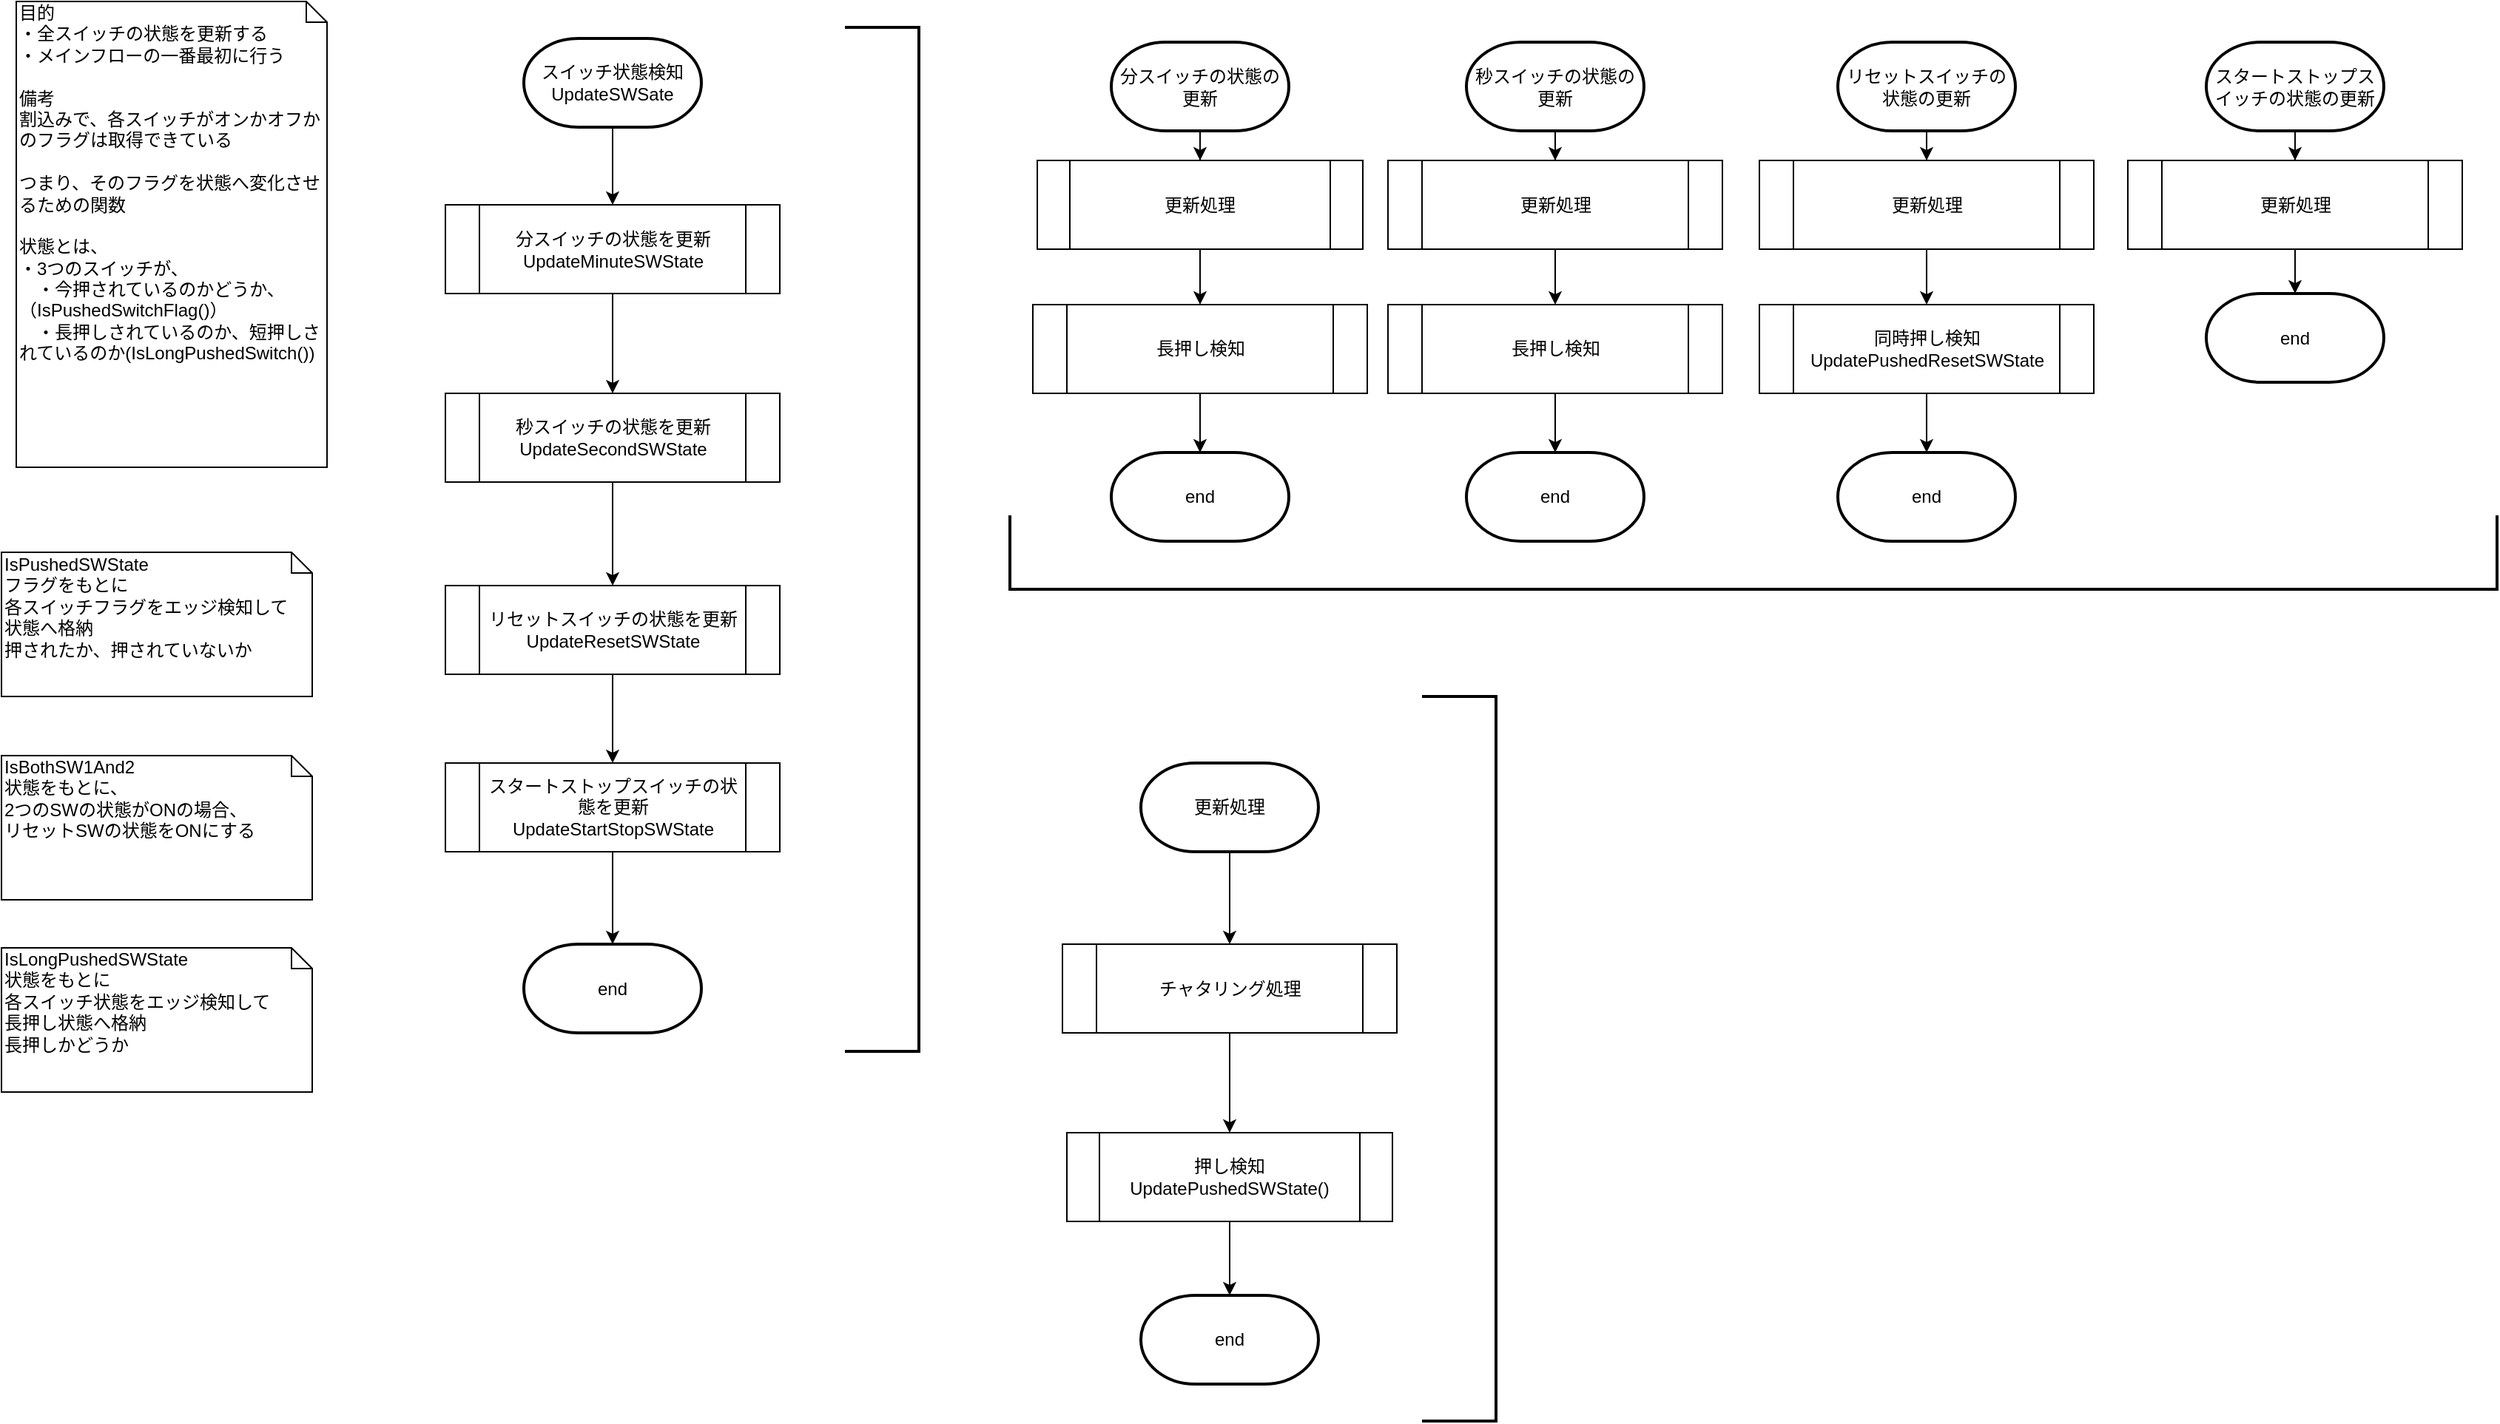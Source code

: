 <mxfile version="13.3.5" type="device" pages="8"><diagram id="STRkMgMViYhdPsmJIAjb" name="スイッチ状態検知"><mxGraphModel dx="2489" dy="822" grid="1" gridSize="10" guides="1" tooltips="1" connect="1" arrows="1" fold="1" page="1" pageScale="1" pageWidth="827" pageHeight="1169" math="0" shadow="0"><root><mxCell id="mFC0btUTtA-WuDYdbxuf-0"/><mxCell id="mFC0btUTtA-WuDYdbxuf-1" parent="mFC0btUTtA-WuDYdbxuf-0"/><mxCell id="FhkjKbIzw2xaXRSsBaya-3" value="目的&lt;br&gt;・全スイッチの状態を更新する&lt;br&gt;・メインフローの一番最初に行う&lt;br&gt;&lt;br&gt;備考&lt;br&gt;割込みで、各スイッチがオンかオフかのフラグは取得できている&lt;br&gt;&lt;br&gt;つまり、そのフラグを状態へ変化させるための関数&lt;br&gt;&lt;br&gt;状態とは、&lt;br&gt;・3つのスイッチが、&lt;br&gt;　・今押されているのかどうか、（IsPushedSwitchFlag()）&lt;br&gt;　・長押しされているのか、短押しされているのか(IsLongPushedSwitch())" style="shape=note;whiteSpace=wrap;html=1;size=14;verticalAlign=top;align=left;spacingTop=-6;" parent="mFC0btUTtA-WuDYdbxuf-1" vertex="1"><mxGeometry x="-800" y="25" width="210" height="315" as="geometry"/></mxCell><mxCell id="WXSF9s9d3SJe7e1dne82-0" value="IsPushedSWState&lt;br&gt;フラグをもとに&lt;br&gt;各スイッチフラグをエッジ検知して&lt;br&gt;状態へ格納&lt;br&gt;押されたか、押されていないか" style="shape=note;whiteSpace=wrap;html=1;size=14;verticalAlign=top;align=left;spacingTop=-6;" parent="mFC0btUTtA-WuDYdbxuf-1" vertex="1"><mxGeometry x="-810" y="397.5" width="210" height="97.5" as="geometry"/></mxCell><mxCell id="WXSF9s9d3SJe7e1dne82-2" value="IsBothSW1And2&lt;br&gt;状態をもとに、&lt;br&gt;2つのSWの状態がONの場合、&lt;br&gt;リセットSWの状態をONにする" style="shape=note;whiteSpace=wrap;html=1;size=14;verticalAlign=top;align=left;spacingTop=-6;" parent="mFC0btUTtA-WuDYdbxuf-1" vertex="1"><mxGeometry x="-810" y="535" width="210" height="97.5" as="geometry"/></mxCell><mxCell id="WXSF9s9d3SJe7e1dne82-4" value="IsLongPushedSWState&lt;br&gt;状態をもとに&lt;br&gt;各スイッチ状態をエッジ検知して&lt;br&gt;長押し状態へ格納&lt;br&gt;長押しかどうか" style="shape=note;whiteSpace=wrap;html=1;size=14;verticalAlign=top;align=left;spacingTop=-6;" parent="mFC0btUTtA-WuDYdbxuf-1" vertex="1"><mxGeometry x="-810" y="665" width="210" height="97.5" as="geometry"/></mxCell><mxCell id="Sqtv3ldK5YQZO-zs6WB3-0" value="" style="edgeStyle=orthogonalEdgeStyle;rounded=0;orthogonalLoop=1;jettySize=auto;html=1;" parent="mFC0btUTtA-WuDYdbxuf-1" source="Sqtv3ldK5YQZO-zs6WB3-1" target="Sqtv3ldK5YQZO-zs6WB3-3" edge="1"><mxGeometry relative="1" as="geometry"><mxPoint x="-397" y="140" as="targetPoint"/></mxGeometry></mxCell><mxCell id="Sqtv3ldK5YQZO-zs6WB3-1" value="スイッチ状態検知&lt;br&gt;UpdateSWSate" style="strokeWidth=2;html=1;shape=mxgraph.flowchart.terminator;whiteSpace=wrap;" parent="mFC0btUTtA-WuDYdbxuf-1" vertex="1"><mxGeometry x="-457" y="50" width="120" height="60" as="geometry"/></mxCell><mxCell id="Sqtv3ldK5YQZO-zs6WB3-2" value="" style="edgeStyle=orthogonalEdgeStyle;rounded=0;orthogonalLoop=1;jettySize=auto;html=1;" parent="mFC0btUTtA-WuDYdbxuf-1" source="Sqtv3ldK5YQZO-zs6WB3-3" target="Sqtv3ldK5YQZO-zs6WB3-5" edge="1"><mxGeometry relative="1" as="geometry"/></mxCell><mxCell id="Sqtv3ldK5YQZO-zs6WB3-3" value="分スイッチの状態を更新&lt;br&gt;UpdateMinuteSWState" style="shape=process;whiteSpace=wrap;html=1;backgroundOutline=1;" parent="mFC0btUTtA-WuDYdbxuf-1" vertex="1"><mxGeometry x="-510" y="162.5" width="226" height="60" as="geometry"/></mxCell><mxCell id="Sqtv3ldK5YQZO-zs6WB3-4" value="" style="edgeStyle=orthogonalEdgeStyle;rounded=0;orthogonalLoop=1;jettySize=auto;html=1;" parent="mFC0btUTtA-WuDYdbxuf-1" source="Sqtv3ldK5YQZO-zs6WB3-5" target="Sqtv3ldK5YQZO-zs6WB3-7" edge="1"><mxGeometry relative="1" as="geometry"/></mxCell><mxCell id="Sqtv3ldK5YQZO-zs6WB3-5" value="秒スイッチの状態を更新&lt;br&gt;UpdateSecondSWState" style="shape=process;whiteSpace=wrap;html=1;backgroundOutline=1;" parent="mFC0btUTtA-WuDYdbxuf-1" vertex="1"><mxGeometry x="-510" y="290" width="226" height="60" as="geometry"/></mxCell><mxCell id="Sqtv3ldK5YQZO-zs6WB3-6" value="" style="edgeStyle=orthogonalEdgeStyle;rounded=0;orthogonalLoop=1;jettySize=auto;html=1;" parent="mFC0btUTtA-WuDYdbxuf-1" source="Sqtv3ldK5YQZO-zs6WB3-7" target="Sqtv3ldK5YQZO-zs6WB3-9" edge="1"><mxGeometry relative="1" as="geometry"/></mxCell><mxCell id="Sqtv3ldK5YQZO-zs6WB3-7" value="リセットスイッチの状態を更新&lt;br&gt;UpdateResetSWState" style="shape=process;whiteSpace=wrap;html=1;backgroundOutline=1;" parent="mFC0btUTtA-WuDYdbxuf-1" vertex="1"><mxGeometry x="-510" y="420" width="226" height="60" as="geometry"/></mxCell><mxCell id="Sqtv3ldK5YQZO-zs6WB3-8" value="end" style="strokeWidth=2;html=1;shape=mxgraph.flowchart.terminator;whiteSpace=wrap;" parent="mFC0btUTtA-WuDYdbxuf-1" vertex="1"><mxGeometry x="-457" y="662.5" width="120" height="60" as="geometry"/></mxCell><mxCell id="r9Kl7Ejcgj_3lNVkvtaN-5" value="" style="edgeStyle=orthogonalEdgeStyle;rounded=0;orthogonalLoop=1;jettySize=auto;html=1;" parent="mFC0btUTtA-WuDYdbxuf-1" source="Sqtv3ldK5YQZO-zs6WB3-9" target="Sqtv3ldK5YQZO-zs6WB3-8" edge="1"><mxGeometry relative="1" as="geometry"/></mxCell><mxCell id="Sqtv3ldK5YQZO-zs6WB3-9" value="スタートストップスイッチの状態を更新&lt;br&gt;UpdateStartStopSWState" style="shape=process;whiteSpace=wrap;html=1;backgroundOutline=1;" parent="mFC0btUTtA-WuDYdbxuf-1" vertex="1"><mxGeometry x="-510" y="540" width="226" height="60" as="geometry"/></mxCell><mxCell id="r9Kl7Ejcgj_3lNVkvtaN-3" value="" style="edgeStyle=orthogonalEdgeStyle;rounded=0;orthogonalLoop=1;jettySize=auto;html=1;" parent="mFC0btUTtA-WuDYdbxuf-1" source="Sqtv3ldK5YQZO-zs6WB3-10" target="r9Kl7Ejcgj_3lNVkvtaN-0" edge="1"><mxGeometry relative="1" as="geometry"/></mxCell><mxCell id="Sqtv3ldK5YQZO-zs6WB3-10" value="分スイッチの状態の更新" style="strokeWidth=2;html=1;shape=mxgraph.flowchart.terminator;whiteSpace=wrap;" parent="mFC0btUTtA-WuDYdbxuf-1" vertex="1"><mxGeometry x="-60" y="52.5" width="120" height="60" as="geometry"/></mxCell><mxCell id="r9Kl7Ejcgj_3lNVkvtaN-4" value="" style="edgeStyle=orthogonalEdgeStyle;rounded=0;orthogonalLoop=1;jettySize=auto;html=1;entryX=0.5;entryY=0;entryDx=0;entryDy=0;" parent="mFC0btUTtA-WuDYdbxuf-1" source="r9Kl7Ejcgj_3lNVkvtaN-0" target="1_C-siWDdjwpGII3SxPC-3" edge="1"><mxGeometry relative="1" as="geometry"/></mxCell><mxCell id="r9Kl7Ejcgj_3lNVkvtaN-0" value="更新処理" style="shape=process;whiteSpace=wrap;html=1;backgroundOutline=1;" parent="mFC0btUTtA-WuDYdbxuf-1" vertex="1"><mxGeometry x="-110" y="132.5" width="220" height="60" as="geometry"/></mxCell><mxCell id="r9Kl7Ejcgj_3lNVkvtaN-2" value="end" style="strokeWidth=2;html=1;shape=mxgraph.flowchart.terminator;whiteSpace=wrap;" parent="mFC0btUTtA-WuDYdbxuf-1" vertex="1"><mxGeometry x="-60" y="330" width="120" height="60" as="geometry"/></mxCell><mxCell id="r9Kl7Ejcgj_3lNVkvtaN-6" value="" style="edgeStyle=orthogonalEdgeStyle;rounded=0;orthogonalLoop=1;jettySize=auto;html=1;" parent="mFC0btUTtA-WuDYdbxuf-1" source="r9Kl7Ejcgj_3lNVkvtaN-7" target="r9Kl7Ejcgj_3lNVkvtaN-9" edge="1"><mxGeometry relative="1" as="geometry"/></mxCell><mxCell id="r9Kl7Ejcgj_3lNVkvtaN-7" value="秒スイッチの状態の更新" style="strokeWidth=2;html=1;shape=mxgraph.flowchart.terminator;whiteSpace=wrap;" parent="mFC0btUTtA-WuDYdbxuf-1" vertex="1"><mxGeometry x="180" y="52.5" width="120" height="60" as="geometry"/></mxCell><mxCell id="r9Kl7Ejcgj_3lNVkvtaN-8" value="" style="edgeStyle=orthogonalEdgeStyle;rounded=0;orthogonalLoop=1;jettySize=auto;html=1;entryX=0.5;entryY=0;entryDx=0;entryDy=0;" parent="mFC0btUTtA-WuDYdbxuf-1" source="r9Kl7Ejcgj_3lNVkvtaN-9" target="1_C-siWDdjwpGII3SxPC-4" edge="1"><mxGeometry relative="1" as="geometry"/></mxCell><mxCell id="r9Kl7Ejcgj_3lNVkvtaN-9" value="更新処理" style="shape=process;whiteSpace=wrap;html=1;backgroundOutline=1;" parent="mFC0btUTtA-WuDYdbxuf-1" vertex="1"><mxGeometry x="127" y="132.5" width="226" height="60" as="geometry"/></mxCell><mxCell id="r9Kl7Ejcgj_3lNVkvtaN-10" value="end" style="strokeWidth=2;html=1;shape=mxgraph.flowchart.terminator;whiteSpace=wrap;" parent="mFC0btUTtA-WuDYdbxuf-1" vertex="1"><mxGeometry x="180" y="330" width="120" height="60" as="geometry"/></mxCell><mxCell id="r9Kl7Ejcgj_3lNVkvtaN-11" value="" style="edgeStyle=orthogonalEdgeStyle;rounded=0;orthogonalLoop=1;jettySize=auto;html=1;" parent="mFC0btUTtA-WuDYdbxuf-1" source="r9Kl7Ejcgj_3lNVkvtaN-12" target="r9Kl7Ejcgj_3lNVkvtaN-14" edge="1"><mxGeometry relative="1" as="geometry"/></mxCell><mxCell id="r9Kl7Ejcgj_3lNVkvtaN-12" value="リセットスイッチの状態の更新" style="strokeWidth=2;html=1;shape=mxgraph.flowchart.terminator;whiteSpace=wrap;" parent="mFC0btUTtA-WuDYdbxuf-1" vertex="1"><mxGeometry x="431" y="52.5" width="120" height="60" as="geometry"/></mxCell><mxCell id="1_C-siWDdjwpGII3SxPC-1" value="" style="edgeStyle=orthogonalEdgeStyle;rounded=0;orthogonalLoop=1;jettySize=auto;html=1;exitX=0.5;exitY=1;exitDx=0;exitDy=0;" parent="mFC0btUTtA-WuDYdbxuf-1" source="r9Kl7Ejcgj_3lNVkvtaN-14" target="1_C-siWDdjwpGII3SxPC-0" edge="1"><mxGeometry relative="1" as="geometry"/></mxCell><mxCell id="r9Kl7Ejcgj_3lNVkvtaN-14" value="更新処理" style="shape=process;whiteSpace=wrap;html=1;backgroundOutline=1;" parent="mFC0btUTtA-WuDYdbxuf-1" vertex="1"><mxGeometry x="378" y="132.5" width="226" height="60" as="geometry"/></mxCell><mxCell id="r9Kl7Ejcgj_3lNVkvtaN-15" value="end" style="strokeWidth=2;html=1;shape=mxgraph.flowchart.terminator;whiteSpace=wrap;" parent="mFC0btUTtA-WuDYdbxuf-1" vertex="1"><mxGeometry x="431" y="330" width="120" height="60" as="geometry"/></mxCell><mxCell id="r9Kl7Ejcgj_3lNVkvtaN-16" value="" style="edgeStyle=orthogonalEdgeStyle;rounded=0;orthogonalLoop=1;jettySize=auto;html=1;" parent="mFC0btUTtA-WuDYdbxuf-1" source="r9Kl7Ejcgj_3lNVkvtaN-17" target="r9Kl7Ejcgj_3lNVkvtaN-19" edge="1"><mxGeometry relative="1" as="geometry"/></mxCell><mxCell id="r9Kl7Ejcgj_3lNVkvtaN-17" value="スタートストップスイッチの状態の更新" style="strokeWidth=2;html=1;shape=mxgraph.flowchart.terminator;whiteSpace=wrap;" parent="mFC0btUTtA-WuDYdbxuf-1" vertex="1"><mxGeometry x="680" y="52.5" width="120" height="60" as="geometry"/></mxCell><mxCell id="r9Kl7Ejcgj_3lNVkvtaN-18" value="" style="edgeStyle=orthogonalEdgeStyle;rounded=0;orthogonalLoop=1;jettySize=auto;html=1;" parent="mFC0btUTtA-WuDYdbxuf-1" source="r9Kl7Ejcgj_3lNVkvtaN-19" target="r9Kl7Ejcgj_3lNVkvtaN-20" edge="1"><mxGeometry relative="1" as="geometry"/></mxCell><mxCell id="r9Kl7Ejcgj_3lNVkvtaN-19" value="更新処理" style="shape=process;whiteSpace=wrap;html=1;backgroundOutline=1;" parent="mFC0btUTtA-WuDYdbxuf-1" vertex="1"><mxGeometry x="627" y="132.5" width="226" height="60" as="geometry"/></mxCell><mxCell id="r9Kl7Ejcgj_3lNVkvtaN-20" value="end" style="strokeWidth=2;html=1;shape=mxgraph.flowchart.terminator;whiteSpace=wrap;" parent="mFC0btUTtA-WuDYdbxuf-1" vertex="1"><mxGeometry x="680" y="222.5" width="120" height="60" as="geometry"/></mxCell><mxCell id="r9Kl7Ejcgj_3lNVkvtaN-51" value="" style="edgeStyle=orthogonalEdgeStyle;rounded=0;orthogonalLoop=1;jettySize=auto;html=1;exitX=0.5;exitY=1;exitDx=0;exitDy=0;" parent="mFC0btUTtA-WuDYdbxuf-1" source="sqth0KnXTrQx6W3TfhGW-0" target="r9Kl7Ejcgj_3lNVkvtaN-54" edge="1"><mxGeometry relative="1" as="geometry"><mxPoint x="23" y="740" as="targetPoint"/></mxGeometry></mxCell><mxCell id="sqth0KnXTrQx6W3TfhGW-1" value="" style="edgeStyle=orthogonalEdgeStyle;rounded=0;orthogonalLoop=1;jettySize=auto;html=1;" parent="mFC0btUTtA-WuDYdbxuf-1" source="r9Kl7Ejcgj_3lNVkvtaN-52" target="sqth0KnXTrQx6W3TfhGW-0" edge="1"><mxGeometry relative="1" as="geometry"/></mxCell><mxCell id="r9Kl7Ejcgj_3lNVkvtaN-52" value="更新処理" style="strokeWidth=2;html=1;shape=mxgraph.flowchart.terminator;whiteSpace=wrap;" parent="mFC0btUTtA-WuDYdbxuf-1" vertex="1"><mxGeometry x="-40" y="540" width="120" height="60" as="geometry"/></mxCell><mxCell id="1_C-siWDdjwpGII3SxPC-7" value="" style="edgeStyle=orthogonalEdgeStyle;rounded=0;orthogonalLoop=1;jettySize=auto;html=1;" parent="mFC0btUTtA-WuDYdbxuf-1" source="r9Kl7Ejcgj_3lNVkvtaN-54" target="r9Kl7Ejcgj_3lNVkvtaN-59" edge="1"><mxGeometry relative="1" as="geometry"/></mxCell><mxCell id="r9Kl7Ejcgj_3lNVkvtaN-54" value="押し検知&lt;br&gt;UpdatePushedSWState()" style="shape=process;whiteSpace=wrap;html=1;backgroundOutline=1;" parent="mFC0btUTtA-WuDYdbxuf-1" vertex="1"><mxGeometry x="-90" y="790" width="220" height="60" as="geometry"/></mxCell><mxCell id="r9Kl7Ejcgj_3lNVkvtaN-59" value="end" style="strokeWidth=2;html=1;shape=mxgraph.flowchart.terminator;whiteSpace=wrap;" parent="mFC0btUTtA-WuDYdbxuf-1" vertex="1"><mxGeometry x="-40" y="900" width="120" height="60" as="geometry"/></mxCell><mxCell id="r9Kl7Ejcgj_3lNVkvtaN-61" value="" style="strokeWidth=2;html=1;shape=mxgraph.flowchart.annotation_1;align=left;pointerEvents=1;rotation=-90;" parent="mFC0btUTtA-WuDYdbxuf-1" vertex="1"><mxGeometry x="349" y="-105" width="50" height="1005" as="geometry"/></mxCell><mxCell id="jEl_CZynne7NImAEgijA-0" value="" style="strokeWidth=2;html=1;shape=mxgraph.flowchart.annotation_1;align=left;pointerEvents=1;rotation=-180;" parent="mFC0btUTtA-WuDYdbxuf-1" vertex="1"><mxGeometry x="-240" y="42.5" width="50" height="692.5" as="geometry"/></mxCell><mxCell id="jEl_CZynne7NImAEgijA-1" value="" style="strokeWidth=2;html=1;shape=mxgraph.flowchart.annotation_1;align=left;pointerEvents=1;rotation=-180;" parent="mFC0btUTtA-WuDYdbxuf-1" vertex="1"><mxGeometry x="150" y="495" width="50" height="490" as="geometry"/></mxCell><mxCell id="sqth0KnXTrQx6W3TfhGW-0" value="チャタリング処理" style="shape=process;whiteSpace=wrap;html=1;backgroundOutline=1;" parent="mFC0btUTtA-WuDYdbxuf-1" vertex="1"><mxGeometry x="-93" y="662.5" width="226" height="60" as="geometry"/></mxCell><mxCell id="1_C-siWDdjwpGII3SxPC-2" value="" style="edgeStyle=orthogonalEdgeStyle;rounded=0;orthogonalLoop=1;jettySize=auto;html=1;" parent="mFC0btUTtA-WuDYdbxuf-1" source="1_C-siWDdjwpGII3SxPC-0" target="r9Kl7Ejcgj_3lNVkvtaN-15" edge="1"><mxGeometry relative="1" as="geometry"/></mxCell><mxCell id="1_C-siWDdjwpGII3SxPC-0" value="同時押し検知&lt;br&gt;UpdatePushedResetSWState" style="shape=process;whiteSpace=wrap;html=1;backgroundOutline=1;" parent="mFC0btUTtA-WuDYdbxuf-1" vertex="1"><mxGeometry x="378" y="230" width="226" height="60" as="geometry"/></mxCell><mxCell id="1_C-siWDdjwpGII3SxPC-5" value="" style="edgeStyle=orthogonalEdgeStyle;rounded=0;orthogonalLoop=1;jettySize=auto;html=1;" parent="mFC0btUTtA-WuDYdbxuf-1" source="1_C-siWDdjwpGII3SxPC-3" target="r9Kl7Ejcgj_3lNVkvtaN-2" edge="1"><mxGeometry relative="1" as="geometry"/></mxCell><mxCell id="1_C-siWDdjwpGII3SxPC-3" value="長押し検知" style="shape=process;whiteSpace=wrap;html=1;backgroundOutline=1;" parent="mFC0btUTtA-WuDYdbxuf-1" vertex="1"><mxGeometry x="-113" y="230" width="226" height="60" as="geometry"/></mxCell><mxCell id="1_C-siWDdjwpGII3SxPC-6" value="" style="edgeStyle=orthogonalEdgeStyle;rounded=0;orthogonalLoop=1;jettySize=auto;html=1;" parent="mFC0btUTtA-WuDYdbxuf-1" source="1_C-siWDdjwpGII3SxPC-4" target="r9Kl7Ejcgj_3lNVkvtaN-10" edge="1"><mxGeometry relative="1" as="geometry"/></mxCell><mxCell id="1_C-siWDdjwpGII3SxPC-4" value="長押し検知" style="shape=process;whiteSpace=wrap;html=1;backgroundOutline=1;" parent="mFC0btUTtA-WuDYdbxuf-1" vertex="1"><mxGeometry x="127" y="230" width="226" height="60" as="geometry"/></mxCell></root></mxGraphModel></diagram><diagram id="kmE3tlRTYYvuYSTwFfYD" name="チャタリング処理"><mxGraphModel dx="1662" dy="822" grid="1" gridSize="10" guides="1" tooltips="1" connect="1" arrows="1" fold="1" page="1" pageScale="1" pageWidth="827" pageHeight="1169" math="0" shadow="0"><root><mxCell id="CkNQQCXjqAUPnbJXOt1p-0"/><mxCell id="CkNQQCXjqAUPnbJXOt1p-1" parent="CkNQQCXjqAUPnbJXOt1p-0"/><mxCell id="CkNQQCXjqAUPnbJXOt1p-2" value="" style="edgeStyle=orthogonalEdgeStyle;rounded=0;orthogonalLoop=1;jettySize=auto;html=1;" parent="CkNQQCXjqAUPnbJXOt1p-1" source="CkNQQCXjqAUPnbJXOt1p-3" target="CkNQQCXjqAUPnbJXOt1p-6" edge="1"><mxGeometry relative="1" as="geometry"/></mxCell><mxCell id="CkNQQCXjqAUPnbJXOt1p-3" value="チャタリング検知" style="strokeWidth=2;html=1;shape=mxgraph.flowchart.terminator;whiteSpace=wrap;" parent="CkNQQCXjqAUPnbJXOt1p-1" vertex="1"><mxGeometry x="70" y="30" width="125" height="60" as="geometry"/></mxCell><mxCell id="CkNQQCXjqAUPnbJXOt1p-4" style="edgeStyle=orthogonalEdgeStyle;rounded=0;orthogonalLoop=1;jettySize=auto;html=1;" parent="CkNQQCXjqAUPnbJXOt1p-1" source="CkNQQCXjqAUPnbJXOt1p-6" target="CkNQQCXjqAUPnbJXOt1p-14" edge="1"><mxGeometry relative="1" as="geometry"/></mxCell><mxCell id="CkNQQCXjqAUPnbJXOt1p-5" value="" style="edgeStyle=orthogonalEdgeStyle;rounded=0;orthogonalLoop=1;jettySize=auto;html=1;" parent="CkNQQCXjqAUPnbJXOt1p-1" source="CkNQQCXjqAUPnbJXOt1p-6" target="CkNQQCXjqAUPnbJXOt1p-23" edge="1"><mxGeometry relative="1" as="geometry"><mxPoint x="135" y="250" as="targetPoint"/></mxGeometry></mxCell><mxCell id="CkNQQCXjqAUPnbJXOt1p-6" value="スイッチフラグ&lt;br&gt;がONか？" style="strokeWidth=2;html=1;shape=mxgraph.flowchart.decision;whiteSpace=wrap;" parent="CkNQQCXjqAUPnbJXOt1p-1" vertex="1"><mxGeometry x="67.5" y="120" width="130" height="100" as="geometry"/></mxCell><mxCell id="CkNQQCXjqAUPnbJXOt1p-7" value="" style="edgeStyle=orthogonalEdgeStyle;rounded=0;orthogonalLoop=1;jettySize=auto;html=1;" parent="CkNQQCXjqAUPnbJXOt1p-1" source="CkNQQCXjqAUPnbJXOt1p-9" edge="1"><mxGeometry relative="1" as="geometry"><mxPoint x="132.5" y="460" as="targetPoint"/></mxGeometry></mxCell><mxCell id="CkNQQCXjqAUPnbJXOt1p-8" value="" style="edgeStyle=orthogonalEdgeStyle;rounded=0;orthogonalLoop=1;jettySize=auto;html=1;" parent="CkNQQCXjqAUPnbJXOt1p-1" source="CkNQQCXjqAUPnbJXOt1p-9" edge="1"><mxGeometry relative="1" as="geometry"><mxPoint x="277.5" y="380" as="targetPoint"/></mxGeometry></mxCell><mxCell id="CkNQQCXjqAUPnbJXOt1p-9" value="スイッチフラグが&lt;br&gt;ONか？" style="strokeWidth=2;html=1;shape=mxgraph.flowchart.decision;whiteSpace=wrap;" parent="CkNQQCXjqAUPnbJXOt1p-1" vertex="1"><mxGeometry x="67.5" y="340" width="130" height="80" as="geometry"/></mxCell><mxCell id="CkNQQCXjqAUPnbJXOt1p-10" value="" style="edgeStyle=orthogonalEdgeStyle;rounded=0;orthogonalLoop=1;jettySize=auto;html=1;" parent="CkNQQCXjqAUPnbJXOt1p-1" source="CkNQQCXjqAUPnbJXOt1p-12" edge="1"><mxGeometry relative="1" as="geometry"><mxPoint x="283" y="598" as="targetPoint"/></mxGeometry></mxCell><mxCell id="CkNQQCXjqAUPnbJXOt1p-11" value="" style="edgeStyle=orthogonalEdgeStyle;rounded=0;orthogonalLoop=1;jettySize=auto;html=1;" parent="CkNQQCXjqAUPnbJXOt1p-1" source="CkNQQCXjqAUPnbJXOt1p-12" target="CkNQQCXjqAUPnbJXOt1p-21" edge="1"><mxGeometry relative="1" as="geometry"/></mxCell><mxCell id="CkNQQCXjqAUPnbJXOt1p-12" value="スイッチフラグ&lt;br&gt;がONか？" style="strokeWidth=2;html=1;shape=mxgraph.flowchart.decision;whiteSpace=wrap;" parent="CkNQQCXjqAUPnbJXOt1p-1" vertex="1"><mxGeometry x="67.5" y="565" width="130" height="65" as="geometry"/></mxCell><mxCell id="CkNQQCXjqAUPnbJXOt1p-13" style="edgeStyle=orthogonalEdgeStyle;rounded=0;orthogonalLoop=1;jettySize=auto;html=1;" parent="CkNQQCXjqAUPnbJXOt1p-1" source="CkNQQCXjqAUPnbJXOt1p-14" edge="1"><mxGeometry relative="1" as="geometry"><mxPoint x="133" y="840" as="targetPoint"/><Array as="points"><mxPoint x="283" y="840"/><mxPoint x="133" y="840"/></Array></mxGeometry></mxCell><mxCell id="CkNQQCXjqAUPnbJXOt1p-14" value="FALSEを出力" style="rounded=1;whiteSpace=wrap;html=1;absoluteArcSize=1;arcSize=14;strokeWidth=2;" parent="CkNQQCXjqAUPnbJXOt1p-1" vertex="1"><mxGeometry x="232.5" y="770" width="100" height="50" as="geometry"/></mxCell><mxCell id="CkNQQCXjqAUPnbJXOt1p-15" value="" style="edgeStyle=orthogonalEdgeStyle;rounded=0;orthogonalLoop=1;jettySize=auto;html=1;" parent="CkNQQCXjqAUPnbJXOt1p-1" target="CkNQQCXjqAUPnbJXOt1p-9" edge="1"><mxGeometry relative="1" as="geometry"><mxPoint x="132.5" y="310" as="sourcePoint"/></mxGeometry></mxCell><mxCell id="CkNQQCXjqAUPnbJXOt1p-16" value="" style="edgeStyle=orthogonalEdgeStyle;rounded=0;orthogonalLoop=1;jettySize=auto;html=1;" parent="CkNQQCXjqAUPnbJXOt1p-1" target="CkNQQCXjqAUPnbJXOt1p-12" edge="1"><mxGeometry relative="1" as="geometry"><mxPoint x="132.5" y="520" as="sourcePoint"/></mxGeometry></mxCell><mxCell id="CkNQQCXjqAUPnbJXOt1p-17" value="" style="edgeStyle=orthogonalEdgeStyle;rounded=0;orthogonalLoop=1;jettySize=auto;html=1;" parent="CkNQQCXjqAUPnbJXOt1p-1" source="CkNQQCXjqAUPnbJXOt1p-18" target="CkNQQCXjqAUPnbJXOt1p-19" edge="1"><mxGeometry relative="1" as="geometry"/></mxCell><mxCell id="CkNQQCXjqAUPnbJXOt1p-18" value="TRUEを出力" style="rounded=1;whiteSpace=wrap;html=1;absoluteArcSize=1;arcSize=14;strokeWidth=2;" parent="CkNQQCXjqAUPnbJXOt1p-1" vertex="1"><mxGeometry x="82.5" y="770" width="100" height="50" as="geometry"/></mxCell><mxCell id="CkNQQCXjqAUPnbJXOt1p-19" value="RETURN" style="strokeWidth=2;html=1;shape=mxgraph.flowchart.terminator;whiteSpace=wrap;" parent="CkNQQCXjqAUPnbJXOt1p-1" vertex="1"><mxGeometry x="82.5" y="870" width="100" height="60" as="geometry"/></mxCell><mxCell id="CkNQQCXjqAUPnbJXOt1p-20" value="" style="edgeStyle=orthogonalEdgeStyle;rounded=0;orthogonalLoop=1;jettySize=auto;html=1;" parent="CkNQQCXjqAUPnbJXOt1p-1" source="CkNQQCXjqAUPnbJXOt1p-21" target="CkNQQCXjqAUPnbJXOt1p-18" edge="1"><mxGeometry relative="1" as="geometry"/></mxCell><mxCell id="CkNQQCXjqAUPnbJXOt1p-21" value="10msタイマ" style="verticalLabelPosition=middle;verticalAlign=middle;html=1;shape=process;whiteSpace=wrap;rounded=1;size=0.14;arcSize=6;labelPosition=center;align=center;" parent="CkNQQCXjqAUPnbJXOt1p-1" vertex="1"><mxGeometry x="82.5" y="670" width="100" height="60" as="geometry"/></mxCell><mxCell id="CkNQQCXjqAUPnbJXOt1p-22" value="10msタイマ" style="verticalLabelPosition=middle;verticalAlign=middle;html=1;shape=process;whiteSpace=wrap;rounded=1;size=0.14;arcSize=6;labelPosition=center;align=center;" parent="CkNQQCXjqAUPnbJXOt1p-1" vertex="1"><mxGeometry x="82.5" y="460" width="100" height="60" as="geometry"/></mxCell><mxCell id="CkNQQCXjqAUPnbJXOt1p-23" value="10msタイマ" style="verticalLabelPosition=middle;verticalAlign=middle;html=1;shape=process;whiteSpace=wrap;rounded=1;size=0.14;arcSize=6;labelPosition=center;align=center;" parent="CkNQQCXjqAUPnbJXOt1p-1" vertex="1"><mxGeometry x="82.5" y="250" width="100" height="60" as="geometry"/></mxCell><mxCell id="Zq-5TjCSKQtmwhAZNuwS-2" value="YES" style="text;html=1;align=center;verticalAlign=middle;resizable=0;points=[];autosize=1;" parent="CkNQQCXjqAUPnbJXOt1p-1" vertex="1"><mxGeometry x="130" y="220" width="40" height="20" as="geometry"/></mxCell><mxCell id="Zq-5TjCSKQtmwhAZNuwS-4" value="YES" style="text;html=1;align=center;verticalAlign=middle;resizable=0;points=[];autosize=1;" parent="CkNQQCXjqAUPnbJXOt1p-1" vertex="1"><mxGeometry x="130" y="420" width="40" height="20" as="geometry"/></mxCell><mxCell id="Zq-5TjCSKQtmwhAZNuwS-5" value="YES" style="text;html=1;align=center;verticalAlign=middle;resizable=0;points=[];autosize=1;" parent="CkNQQCXjqAUPnbJXOt1p-1" vertex="1"><mxGeometry x="130" y="630" width="40" height="20" as="geometry"/></mxCell><mxCell id="Zq-5TjCSKQtmwhAZNuwS-7" value="NO" style="text;html=1;align=center;verticalAlign=middle;resizable=0;points=[];autosize=1;" parent="CkNQQCXjqAUPnbJXOt1p-1" vertex="1"><mxGeometry x="205" y="150" width="30" height="20" as="geometry"/></mxCell><mxCell id="Zq-5TjCSKQtmwhAZNuwS-8" value="NO" style="text;html=1;align=center;verticalAlign=middle;resizable=0;points=[];autosize=1;" parent="CkNQQCXjqAUPnbJXOt1p-1" vertex="1"><mxGeometry x="197.5" y="360" width="30" height="20" as="geometry"/></mxCell><mxCell id="Zq-5TjCSKQtmwhAZNuwS-9" value="NO" style="text;html=1;align=center;verticalAlign=middle;resizable=0;points=[];autosize=1;" parent="CkNQQCXjqAUPnbJXOt1p-1" vertex="1"><mxGeometry x="190" y="574" width="30" height="20" as="geometry"/></mxCell></root></mxGraphModel></diagram><diagram id="DDegPVDye2eIE4YFs2z-" name="エッジ検知"><mxGraphModel dx="1662" dy="822" grid="1" gridSize="10" guides="1" tooltips="1" connect="1" arrows="1" fold="1" page="1" pageScale="1" pageWidth="827" pageHeight="1169" math="0" shadow="0"><root><mxCell id="8i-VHeCFkeO88YazLDMc-0"/><mxCell id="8i-VHeCFkeO88YazLDMc-1" parent="8i-VHeCFkeO88YazLDMc-0"/><mxCell id="v55HT1bAUCCxmNxVfDM--0" value="" style="edgeStyle=orthogonalEdgeStyle;rounded=0;orthogonalLoop=1;jettySize=auto;html=1;" parent="8i-VHeCFkeO88YazLDMc-1" source="v55HT1bAUCCxmNxVfDM--1" edge="1"><mxGeometry relative="1" as="geometry"><mxPoint x="469" y="120" as="targetPoint"/></mxGeometry></mxCell><mxCell id="v55HT1bAUCCxmNxVfDM--1" value="エッジ検知" style="strokeWidth=2;html=1;shape=mxgraph.flowchart.terminator;whiteSpace=wrap;" parent="8i-VHeCFkeO88YazLDMc-1" vertex="1"><mxGeometry x="409.5" y="40" width="119" height="50" as="geometry"/></mxCell><mxCell id="v55HT1bAUCCxmNxVfDM--3" value="" style="edgeStyle=orthogonalEdgeStyle;rounded=0;orthogonalLoop=1;jettySize=auto;html=1;" parent="8i-VHeCFkeO88YazLDMc-1" edge="1"><mxGeometry relative="1" as="geometry"><mxPoint x="469" y="220" as="sourcePoint"/><mxPoint x="469" y="260" as="targetPoint"/></mxGeometry></mxCell><mxCell id="v55HT1bAUCCxmNxVfDM--4" value="" style="edgeStyle=orthogonalEdgeStyle;rounded=0;orthogonalLoop=1;jettySize=auto;html=1;" parent="8i-VHeCFkeO88YazLDMc-1" edge="1"><mxGeometry relative="1" as="geometry"><mxPoint x="404" y="170" as="sourcePoint"/><mxPoint x="225" y="260" as="targetPoint"/></mxGeometry></mxCell><mxCell id="v55HT1bAUCCxmNxVfDM--5" value="YES" style="text;html=1;align=center;verticalAlign=middle;resizable=0;points=[];autosize=1;" parent="8i-VHeCFkeO88YazLDMc-1" vertex="1"><mxGeometry x="470" y="220" width="40" height="20" as="geometry"/></mxCell><mxCell id="v55HT1bAUCCxmNxVfDM--6" value="" style="edgeStyle=orthogonalEdgeStyle;rounded=0;orthogonalLoop=1;jettySize=auto;html=1;" parent="8i-VHeCFkeO88YazLDMc-1" edge="1"><mxGeometry relative="1" as="geometry"><mxPoint x="469" y="540" as="targetPoint"/><mxPoint x="469" y="460" as="sourcePoint"/></mxGeometry></mxCell><mxCell id="v55HT1bAUCCxmNxVfDM--7" value="" style="edgeStyle=orthogonalEdgeStyle;rounded=0;orthogonalLoop=1;jettySize=auto;html=1;" parent="8i-VHeCFkeO88YazLDMc-1" edge="1"><mxGeometry relative="1" as="geometry"><mxPoint x="469" y="360" as="sourcePoint"/><mxPoint x="469" y="410" as="targetPoint"/></mxGeometry></mxCell><mxCell id="v55HT1bAUCCxmNxVfDM--8" style="edgeStyle=orthogonalEdgeStyle;rounded=0;orthogonalLoop=1;jettySize=auto;html=1;entryX=0.5;entryY=0;entryDx=0;entryDy=0;exitX=0;exitY=0.5;exitDx=0;exitDy=0;exitPerimeter=0;" parent="8i-VHeCFkeO88YazLDMc-1" target="v55HT1bAUCCxmNxVfDM--14" edge="1"><mxGeometry relative="1" as="geometry"><mxPoint x="360" y="310" as="targetPoint"/><mxPoint x="404" y="310" as="sourcePoint"/><Array as="points"><mxPoint x="354" y="310"/></Array></mxGeometry></mxCell><mxCell id="v55HT1bAUCCxmNxVfDM--9" value="YES" style="text;html=1;align=center;verticalAlign=middle;resizable=0;points=[];autosize=1;" parent="8i-VHeCFkeO88YazLDMc-1" vertex="1"><mxGeometry x="364" y="285" width="40" height="20" as="geometry"/></mxCell><mxCell id="v55HT1bAUCCxmNxVfDM--10" value="" style="strokeWidth=2;html=1;shape=mxgraph.flowchart.annotation_2;align=left;labelPosition=right;pointerEvents=1;rotation=-180;" parent="8i-VHeCFkeO88YazLDMc-1" vertex="1"><mxGeometry x="570" y="250" width="50" height="220" as="geometry"/></mxCell><mxCell id="v55HT1bAUCCxmNxVfDM--11" value="立ち上がり検知" style="text;html=1;align=center;verticalAlign=middle;resizable=0;points=[];autosize=1;" parent="8i-VHeCFkeO88YazLDMc-1" vertex="1"><mxGeometry x="600" y="340" width="100" height="20" as="geometry"/></mxCell><mxCell id="v55HT1bAUCCxmNxVfDM--12" value="NO" style="text;html=1;align=center;verticalAlign=middle;resizable=0;points=[];autosize=1;" parent="8i-VHeCFkeO88YazLDMc-1" vertex="1"><mxGeometry x="470" y="360" width="30" height="20" as="geometry"/></mxCell><mxCell id="v55HT1bAUCCxmNxVfDM--13" value="" style="edgeStyle=orthogonalEdgeStyle;rounded=0;orthogonalLoop=1;jettySize=auto;html=1;" parent="8i-VHeCFkeO88YazLDMc-1" source="v55HT1bAUCCxmNxVfDM--14" edge="1"><mxGeometry relative="1" as="geometry"><mxPoint x="354" y="610" as="targetPoint"/><Array as="points"><mxPoint x="354" y="610"/></Array></mxGeometry></mxCell><mxCell id="v55HT1bAUCCxmNxVfDM--14" value="継続状態 出力" style="rounded=1;whiteSpace=wrap;html=1;absoluteArcSize=1;arcSize=14;strokeWidth=2;" parent="8i-VHeCFkeO88YazLDMc-1" vertex="1"><mxGeometry x="304" y="510" width="100" height="50" as="geometry"/></mxCell><mxCell id="v55HT1bAUCCxmNxVfDM--15" value="" style="edgeStyle=orthogonalEdgeStyle;rounded=0;orthogonalLoop=1;jettySize=auto;html=1;entryX=0.5;entryY=0;entryDx=0;entryDy=0;" parent="8i-VHeCFkeO88YazLDMc-1" source="v55HT1bAUCCxmNxVfDM--16" target="v55HT1bAUCCxmNxVfDM--32" edge="1"><mxGeometry relative="1" as="geometry"><mxPoint x="469" y="670" as="targetPoint"/></mxGeometry></mxCell><mxCell id="v55HT1bAUCCxmNxVfDM--16" value="エッジフラグ OFF" style="rounded=1;whiteSpace=wrap;html=1;absoluteArcSize=1;arcSize=14;strokeWidth=2;" parent="8i-VHeCFkeO88YazLDMc-1" vertex="1"><mxGeometry x="419" y="410" width="100" height="50" as="geometry"/></mxCell><mxCell id="v55HT1bAUCCxmNxVfDM--17" value="END" style="strokeWidth=2;html=1;shape=mxgraph.flowchart.terminator;whiteSpace=wrap;" parent="8i-VHeCFkeO88YazLDMc-1" vertex="1"><mxGeometry x="419" y="650" width="100" height="60" as="geometry"/></mxCell><mxCell id="v55HT1bAUCCxmNxVfDM--18" value="NO" style="text;html=1;align=center;verticalAlign=middle;resizable=0;points=[];autosize=1;" parent="8i-VHeCFkeO88YazLDMc-1" vertex="1"><mxGeometry x="350" y="150" width="30" height="20" as="geometry"/></mxCell><mxCell id="v55HT1bAUCCxmNxVfDM--19" value="" style="edgeStyle=orthogonalEdgeStyle;rounded=0;orthogonalLoop=1;jettySize=auto;html=1;entryX=0.5;entryY=0;entryDx=0;entryDy=0;" parent="8i-VHeCFkeO88YazLDMc-1" target="v55HT1bAUCCxmNxVfDM--27" edge="1"><mxGeometry relative="1" as="geometry"><mxPoint x="225" y="360" as="sourcePoint"/><mxPoint x="225" y="410" as="targetPoint"/></mxGeometry></mxCell><mxCell id="v55HT1bAUCCxmNxVfDM--20" style="edgeStyle=orthogonalEdgeStyle;rounded=0;orthogonalLoop=1;jettySize=auto;html=1;entryX=0.5;entryY=0;entryDx=0;entryDy=0;" parent="8i-VHeCFkeO88YazLDMc-1" target="v55HT1bAUCCxmNxVfDM--23" edge="1"><mxGeometry relative="1" as="geometry"><mxPoint x="160" y="310" as="sourcePoint"/></mxGeometry></mxCell><mxCell id="v55HT1bAUCCxmNxVfDM--21" value="NO" style="text;html=1;align=center;verticalAlign=middle;resizable=0;points=[];autosize=1;" parent="8i-VHeCFkeO88YazLDMc-1" vertex="1"><mxGeometry x="130" y="280" width="30" height="20" as="geometry"/></mxCell><mxCell id="v55HT1bAUCCxmNxVfDM--22" style="edgeStyle=orthogonalEdgeStyle;rounded=0;orthogonalLoop=1;jettySize=auto;html=1;" parent="8i-VHeCFkeO88YazLDMc-1" source="v55HT1bAUCCxmNxVfDM--23" edge="1"><mxGeometry relative="1" as="geometry"><mxPoint x="469" y="610" as="targetPoint"/><Array as="points"><mxPoint x="100" y="610"/><mxPoint x="469" y="610"/></Array></mxGeometry></mxCell><mxCell id="v55HT1bAUCCxmNxVfDM--23" value="OFF状態 出力" style="rounded=1;whiteSpace=wrap;html=1;absoluteArcSize=1;arcSize=14;strokeWidth=2;" parent="8i-VHeCFkeO88YazLDMc-1" vertex="1"><mxGeometry x="50" y="510" width="100" height="50" as="geometry"/></mxCell><mxCell id="v55HT1bAUCCxmNxVfDM--24" value="" style="edgeStyle=orthogonalEdgeStyle;rounded=0;orthogonalLoop=1;jettySize=auto;html=1;exitX=0.5;exitY=1;exitDx=0;exitDy=0;entryX=0.5;entryY=0;entryDx=0;entryDy=0;" parent="8i-VHeCFkeO88YazLDMc-1" source="v55HT1bAUCCxmNxVfDM--27" target="v55HT1bAUCCxmNxVfDM--33" edge="1"><mxGeometry relative="1" as="geometry"><mxPoint x="225" y="460" as="sourcePoint"/><mxPoint x="225" y="530" as="targetPoint"/></mxGeometry></mxCell><mxCell id="v55HT1bAUCCxmNxVfDM--25" value="YES" style="text;html=1;align=center;verticalAlign=middle;resizable=0;points=[];autosize=1;" parent="8i-VHeCFkeO88YazLDMc-1" vertex="1"><mxGeometry x="230" y="350" width="40" height="20" as="geometry"/></mxCell><mxCell id="v55HT1bAUCCxmNxVfDM--26" style="edgeStyle=orthogonalEdgeStyle;rounded=0;orthogonalLoop=1;jettySize=auto;html=1;exitX=0.5;exitY=1;exitDx=0;exitDy=0;" parent="8i-VHeCFkeO88YazLDMc-1" source="v55HT1bAUCCxmNxVfDM--33" edge="1"><mxGeometry relative="1" as="geometry"><mxPoint x="225" y="610" as="targetPoint"/><mxPoint x="225" y="580" as="sourcePoint"/><Array as="points"><mxPoint x="225" y="610"/></Array></mxGeometry></mxCell><mxCell id="v55HT1bAUCCxmNxVfDM--27" value="エッジフラグ&lt;br&gt;ON" style="rounded=1;whiteSpace=wrap;html=1;absoluteArcSize=1;arcSize=14;strokeWidth=2;" parent="8i-VHeCFkeO88YazLDMc-1" vertex="1"><mxGeometry x="175" y="400" width="100" height="50" as="geometry"/></mxCell><mxCell id="v55HT1bAUCCxmNxVfDM--28" value="現在の状態は&lt;br&gt;ONか" style="strokeWidth=2;html=1;shape=mxgraph.flowchart.decision;whiteSpace=wrap;" parent="8i-VHeCFkeO88YazLDMc-1" vertex="1"><mxGeometry x="404" y="260" width="130" height="100" as="geometry"/></mxCell><mxCell id="v55HT1bAUCCxmNxVfDM--29" value="昔のエッジフラグ&lt;br&gt;は&lt;br&gt;ONか" style="strokeWidth=2;html=1;shape=mxgraph.flowchart.decision;whiteSpace=wrap;" parent="8i-VHeCFkeO88YazLDMc-1" vertex="1"><mxGeometry x="381" y="120" width="176" height="100" as="geometry"/></mxCell><mxCell id="v55HT1bAUCCxmNxVfDM--30" value="現在の状態は&lt;br&gt;ONか" style="strokeWidth=2;html=1;shape=mxgraph.flowchart.decision;whiteSpace=wrap;" parent="8i-VHeCFkeO88YazLDMc-1" vertex="1"><mxGeometry x="160" y="260" width="130" height="100" as="geometry"/></mxCell><mxCell id="v55HT1bAUCCxmNxVfDM--31" value="" style="edgeStyle=orthogonalEdgeStyle;rounded=0;orthogonalLoop=1;jettySize=auto;html=1;entryX=0.5;entryY=0;entryDx=0;entryDy=0;entryPerimeter=0;" parent="8i-VHeCFkeO88YazLDMc-1" source="v55HT1bAUCCxmNxVfDM--32" target="v55HT1bAUCCxmNxVfDM--17" edge="1"><mxGeometry relative="1" as="geometry"><mxPoint x="469" y="635" as="targetPoint"/></mxGeometry></mxCell><mxCell id="v55HT1bAUCCxmNxVfDM--32" value="立ち下がり状態&lt;br&gt;出力" style="rounded=1;whiteSpace=wrap;html=1;absoluteArcSize=1;arcSize=14;strokeWidth=2;" parent="8i-VHeCFkeO88YazLDMc-1" vertex="1"><mxGeometry x="419" y="510" width="100" height="50" as="geometry"/></mxCell><mxCell id="v55HT1bAUCCxmNxVfDM--33" value="立ち上がり状態 出力" style="rounded=1;whiteSpace=wrap;html=1;absoluteArcSize=1;arcSize=14;strokeWidth=2;" parent="8i-VHeCFkeO88YazLDMc-1" vertex="1"><mxGeometry x="175" y="510" width="100" height="50" as="geometry"/></mxCell></root></mxGraphModel></diagram><diagram id="r1AOXFHEICoujDnEwB9y" name="押し検知"><mxGraphModel dx="2782" dy="967" grid="1" gridSize="10" guides="1" tooltips="1" connect="1" arrows="1" fold="1" page="1" pageScale="1" pageWidth="827" pageHeight="1169" math="0" shadow="0"><root><mxCell id="L9OE6ltyAy2laDt6qy4E-0"/><mxCell id="L9OE6ltyAy2laDt6qy4E-1" parent="L9OE6ltyAy2laDt6qy4E-0"/><mxCell id="iny8pPcLNGgC2jAMg-5o-9" value="" style="edgeStyle=orthogonalEdgeStyle;rounded=0;orthogonalLoop=1;jettySize=auto;html=1;" parent="L9OE6ltyAy2laDt6qy4E-1" source="KxlQN33qqOhBoNBdZzG7-1" target="f2oOGO5uiZ72fs-gl1h7-0" edge="1"><mxGeometry relative="1" as="geometry"/></mxCell><mxCell id="KxlQN33qqOhBoNBdZzG7-1" value="押し検知&lt;br&gt;UpdatePushedSWState()" style="strokeWidth=2;html=1;shape=mxgraph.flowchart.terminator;whiteSpace=wrap;" parent="L9OE6ltyAy2laDt6qy4E-1" vertex="1"><mxGeometry x="-613.5" y="40" width="187" height="50" as="geometry"/></mxCell><mxCell id="iny8pPcLNGgC2jAMg-5o-8" value="" style="edgeStyle=orthogonalEdgeStyle;rounded=0;orthogonalLoop=1;jettySize=auto;html=1;" parent="L9OE6ltyAy2laDt6qy4E-1" source="f2oOGO5uiZ72fs-gl1h7-0" target="S1hCQvoHR-PIM23JchoN-0" edge="1"><mxGeometry relative="1" as="geometry"/></mxCell><mxCell id="f2oOGO5uiZ72fs-gl1h7-0" value="エッジ検知" style="verticalLabelPosition=middle;verticalAlign=middle;html=1;shape=process;whiteSpace=wrap;rounded=1;size=0.14;arcSize=6;labelPosition=center;align=center;" parent="L9OE6ltyAy2laDt6qy4E-1" vertex="1"><mxGeometry x="-570" y="120" width="100" height="60" as="geometry"/></mxCell><mxCell id="gB5BPCWQ4HdHocSWgLbF-1" style="edgeStyle=orthogonalEdgeStyle;rounded=0;orthogonalLoop=1;jettySize=auto;html=1;entryX=0.5;entryY=0;entryDx=0;entryDy=0;exitX=0.5;exitY=1;exitDx=0;exitDy=0;exitPerimeter=0;" parent="L9OE6ltyAy2laDt6qy4E-1" source="S1hCQvoHR-PIM23JchoN-0" target="gB5BPCWQ4HdHocSWgLbF-0" edge="1"><mxGeometry relative="1" as="geometry"><Array as="points"><mxPoint x="-520" y="300"/></Array></mxGeometry></mxCell><mxCell id="iny8pPcLNGgC2jAMg-5o-0" style="edgeStyle=orthogonalEdgeStyle;rounded=0;orthogonalLoop=1;jettySize=auto;html=1;entryX=0.5;entryY=0;entryDx=0;entryDy=0;" parent="L9OE6ltyAy2laDt6qy4E-1" source="S1hCQvoHR-PIM23JchoN-0" target="gB5BPCWQ4HdHocSWgLbF-3" edge="1"><mxGeometry relative="1" as="geometry"><Array as="points"><mxPoint x="-520" y="360"/><mxPoint x="-387" y="360"/><mxPoint x="-387" y="430"/></Array></mxGeometry></mxCell><mxCell id="84IVUEfKroZAvFuhjpK_-2" style="edgeStyle=orthogonalEdgeStyle;rounded=0;orthogonalLoop=1;jettySize=auto;html=1;entryX=0.5;entryY=0;entryDx=0;entryDy=0;" edge="1" parent="L9OE6ltyAy2laDt6qy4E-1" source="S1hCQvoHR-PIM23JchoN-0" target="84IVUEfKroZAvFuhjpK_-1"><mxGeometry relative="1" as="geometry"><Array as="points"><mxPoint x="-520" y="360"/><mxPoint x="-255" y="360"/></Array></mxGeometry></mxCell><mxCell id="84IVUEfKroZAvFuhjpK_-3" style="edgeStyle=orthogonalEdgeStyle;rounded=0;orthogonalLoop=1;jettySize=auto;html=1;" edge="1" parent="L9OE6ltyAy2laDt6qy4E-1" source="S1hCQvoHR-PIM23JchoN-0" target="84IVUEfKroZAvFuhjpK_-0"><mxGeometry relative="1" as="geometry"><Array as="points"><mxPoint x="-520" y="360"/><mxPoint x="-115" y="360"/></Array></mxGeometry></mxCell><mxCell id="S1hCQvoHR-PIM23JchoN-0" value="スイッチフラグの&lt;br&gt;エッジ = ？" style="strokeWidth=2;html=1;shape=mxgraph.flowchart.decision;whiteSpace=wrap;" parent="L9OE6ltyAy2laDt6qy4E-1" vertex="1"><mxGeometry x="-592.5" y="220" width="145" height="100" as="geometry"/></mxCell><mxCell id="S1hCQvoHR-PIM23JchoN-1" value="IsPushedSWState&lt;br&gt;を変更する関数" style="shape=note;whiteSpace=wrap;html=1;size=14;verticalAlign=top;align=left;spacingTop=-6;" parent="L9OE6ltyAy2laDt6qy4E-1" vertex="1"><mxGeometry x="-800" y="80" width="120" height="40" as="geometry"/></mxCell><mxCell id="gB5BPCWQ4HdHocSWgLbF-2" value="OFF" style="text;html=1;align=center;verticalAlign=middle;resizable=0;points=[];autosize=1;" parent="L9OE6ltyAy2laDt6qy4E-1" vertex="1"><mxGeometry x="-520" y="360" width="40" height="20" as="geometry"/></mxCell><mxCell id="iny8pPcLNGgC2jAMg-5o-12" style="edgeStyle=orthogonalEdgeStyle;rounded=0;orthogonalLoop=1;jettySize=auto;html=1;entryX=0.5;entryY=0;entryDx=0;entryDy=0;" parent="L9OE6ltyAy2laDt6qy4E-1" source="gB5BPCWQ4HdHocSWgLbF-0" target="f4fBLGZOS7NpuFA4mlaV-0" edge="1"><mxGeometry relative="1" as="geometry"><mxPoint x="-520" y="710" as="targetPoint"/><Array as="points"/></mxGeometry></mxCell><mxCell id="gB5BPCWQ4HdHocSWgLbF-3" value="IsPushedSWState&lt;br&gt;を1" style="rounded=1;whiteSpace=wrap;html=1;absoluteArcSize=1;arcSize=14;strokeWidth=2;" parent="L9OE6ltyAy2laDt6qy4E-1" vertex="1"><mxGeometry x="-437.5" y="430" width="100" height="70" as="geometry"/></mxCell><mxCell id="iny8pPcLNGgC2jAMg-5o-1" value="立ち上がり" style="text;html=1;align=center;verticalAlign=middle;resizable=0;points=[];autosize=1;" parent="L9OE6ltyAy2laDt6qy4E-1" vertex="1"><mxGeometry x="-390" y="360" width="80" height="20" as="geometry"/></mxCell><mxCell id="iny8pPcLNGgC2jAMg-5o-10" value="end" style="strokeWidth=2;html=1;shape=mxgraph.flowchart.terminator;whiteSpace=wrap;" parent="L9OE6ltyAy2laDt6qy4E-1" vertex="1"><mxGeometry x="-570" y="720" width="100" height="60" as="geometry"/></mxCell><mxCell id="gB5BPCWQ4HdHocSWgLbF-0" value="IsPushedSWState&lt;br&gt;を0" style="rounded=1;whiteSpace=wrap;html=1;absoluteArcSize=1;arcSize=14;strokeWidth=2;" parent="L9OE6ltyAy2laDt6qy4E-1" vertex="1"><mxGeometry x="-575" y="430" width="110" height="70" as="geometry"/></mxCell><mxCell id="iny8pPcLNGgC2jAMg-5o-14" style="edgeStyle=orthogonalEdgeStyle;rounded=0;orthogonalLoop=1;jettySize=auto;html=1;exitX=0.5;exitY=1;exitDx=0;exitDy=0;" parent="L9OE6ltyAy2laDt6qy4E-1" source="gB5BPCWQ4HdHocSWgLbF-3" edge="1"><mxGeometry relative="1" as="geometry"><mxPoint x="-387" y="570" as="targetPoint"/><mxPoint x="-430" y="485.0" as="sourcePoint"/><Array as="points"><mxPoint x="-387" y="570"/></Array></mxGeometry></mxCell><mxCell id="f4fBLGZOS7NpuFA4mlaV-2" value="" style="edgeStyle=orthogonalEdgeStyle;rounded=0;orthogonalLoop=1;jettySize=auto;html=1;" parent="L9OE6ltyAy2laDt6qy4E-1" source="f4fBLGZOS7NpuFA4mlaV-0" target="iny8pPcLNGgC2jAMg-5o-10" edge="1"><mxGeometry relative="1" as="geometry"/></mxCell><mxCell id="f4fBLGZOS7NpuFA4mlaV-0" value="スイッチフラグを&lt;br&gt;0にクリアする" style="rounded=1;whiteSpace=wrap;html=1;absoluteArcSize=1;arcSize=14;strokeWidth=2;" parent="L9OE6ltyAy2laDt6qy4E-1" vertex="1"><mxGeometry x="-575" y="620" width="110" height="60" as="geometry"/></mxCell><mxCell id="f4fBLGZOS7NpuFA4mlaV-1" style="edgeStyle=orthogonalEdgeStyle;rounded=0;orthogonalLoop=1;jettySize=auto;html=1;entryX=0.5;entryY=0;entryDx=0;entryDy=0;entryPerimeter=0;exitX=0.5;exitY=1;exitDx=0;exitDy=0;" parent="L9OE6ltyAy2laDt6qy4E-1" source="gB5BPCWQ4HdHocSWgLbF-0" target="f4fBLGZOS7NpuFA4mlaV-0" edge="1"><mxGeometry relative="1" as="geometry"><Array as="points"/><mxPoint x="-520" y="520" as="sourcePoint"/><mxPoint x="-520" y="760" as="targetPoint"/></mxGeometry></mxCell><mxCell id="dZfJw4xohpfXbQSPFnGk-0" value="&lt;span style=&quot;text-align: center&quot;&gt;スイッチフラグで&lt;/span&gt;" style="shape=note;whiteSpace=wrap;html=1;size=14;verticalAlign=top;align=left;spacingTop=-6;" vertex="1" parent="L9OE6ltyAy2laDt6qy4E-1"><mxGeometry x="-447.5" y="135" width="120" height="30" as="geometry"/></mxCell><mxCell id="84IVUEfKroZAvFuhjpK_-7" style="edgeStyle=orthogonalEdgeStyle;rounded=0;orthogonalLoop=1;jettySize=auto;html=1;exitX=0.5;exitY=1;exitDx=0;exitDy=0;" edge="1" parent="L9OE6ltyAy2laDt6qy4E-1" source="84IVUEfKroZAvFuhjpK_-0"><mxGeometry relative="1" as="geometry"><mxPoint x="-520" y="570" as="targetPoint"/><Array as="points"><mxPoint x="-115" y="570"/></Array></mxGeometry></mxCell><mxCell id="84IVUEfKroZAvFuhjpK_-0" value="IsPushedSWState&lt;br&gt;を3" style="rounded=1;whiteSpace=wrap;html=1;absoluteArcSize=1;arcSize=14;strokeWidth=2;" vertex="1" parent="L9OE6ltyAy2laDt6qy4E-1"><mxGeometry x="-170" y="430" width="100" height="70" as="geometry"/></mxCell><mxCell id="84IVUEfKroZAvFuhjpK_-12" style="edgeStyle=orthogonalEdgeStyle;rounded=0;orthogonalLoop=1;jettySize=auto;html=1;" edge="1" parent="L9OE6ltyAy2laDt6qy4E-1" source="84IVUEfKroZAvFuhjpK_-1"><mxGeometry relative="1" as="geometry"><mxPoint x="-255" y="570" as="targetPoint"/></mxGeometry></mxCell><mxCell id="84IVUEfKroZAvFuhjpK_-1" value="IsPushedSWState&lt;br&gt;を2" style="rounded=1;whiteSpace=wrap;html=1;absoluteArcSize=1;arcSize=14;strokeWidth=2;" vertex="1" parent="L9OE6ltyAy2laDt6qy4E-1"><mxGeometry x="-310" y="430" width="110" height="70" as="geometry"/></mxCell><mxCell id="84IVUEfKroZAvFuhjpK_-4" value="継続" style="text;html=1;align=center;verticalAlign=middle;resizable=0;points=[];autosize=1;" vertex="1" parent="L9OE6ltyAy2laDt6qy4E-1"><mxGeometry x="-250" y="360" width="40" height="20" as="geometry"/></mxCell><mxCell id="84IVUEfKroZAvFuhjpK_-6" value="立ち下がり" style="text;html=1;align=center;verticalAlign=middle;resizable=0;points=[];autosize=1;" vertex="1" parent="L9OE6ltyAy2laDt6qy4E-1"><mxGeometry x="-110" y="360" width="80" height="20" as="geometry"/></mxCell></root></mxGraphModel></diagram><diagram id="YguPqsagxaCWYsV_nNma" name="長押し検知"><mxGraphModel dx="700" dy="813" grid="1" gridSize="10" guides="1" tooltips="1" connect="1" arrows="1" fold="1" page="1" pageScale="1" pageWidth="827" pageHeight="1169" math="0" shadow="0"><root><mxCell id="ns0JminrwDFaKzle5jZi-0"/><mxCell id="ns0JminrwDFaKzle5jZi-1" parent="ns0JminrwDFaKzle5jZi-0"/><mxCell id="bKflfTtNbrsIr0z-uTTm-0" value="&lt;div&gt;&lt;span&gt;入力：&lt;/span&gt;&lt;/div&gt;&lt;div&gt;過去の長押し状態、現在の長押し状態&lt;/div&gt;" style="shape=note;whiteSpace=wrap;html=1;size=14;verticalAlign=top;align=left;spacingTop=-6;" parent="ns0JminrwDFaKzle5jZi-1" vertex="1"><mxGeometry x="120" y="20" width="100" height="70" as="geometry"/></mxCell><mxCell id="_wPZR9o9VZOXbStpgypO-3" value="" style="edgeStyle=orthogonalEdgeStyle;rounded=0;orthogonalLoop=1;jettySize=auto;html=1;entryX=0.5;entryY=0;entryDx=0;entryDy=0;" parent="ns0JminrwDFaKzle5jZi-1" source="_wPZR9o9VZOXbStpgypO-0" target="yLH9hJeY_H-lOHS33yH7-0" edge="1"><mxGeometry relative="1" as="geometry"><mxPoint x="490" y="60" as="targetPoint"/></mxGeometry></mxCell><mxCell id="_wPZR9o9VZOXbStpgypO-0" value="長押し検知" style="strokeWidth=2;html=1;shape=mxgraph.flowchart.terminator;whiteSpace=wrap;" parent="ns0JminrwDFaKzle5jZi-1" vertex="1"><mxGeometry x="440" y="20" width="100" height="50" as="geometry"/></mxCell><mxCell id="_wPZR9o9VZOXbStpgypO-14" value="" style="edgeStyle=orthogonalEdgeStyle;rounded=0;orthogonalLoop=1;jettySize=auto;html=1;" parent="ns0JminrwDFaKzle5jZi-1" source="_wPZR9o9VZOXbStpgypO-12" target="_wPZR9o9VZOXbStpgypO-13" edge="1"><mxGeometry relative="1" as="geometry"/></mxCell><mxCell id="_wPZR9o9VZOXbStpgypO-12" value="押されていない&lt;br&gt;&lt;br&gt;IsLongPushedSWState&lt;br&gt;を0にクリア" style="rounded=1;whiteSpace=wrap;html=1;absoluteArcSize=1;arcSize=14;strokeWidth=2;align=center;" parent="ns0JminrwDFaKzle5jZi-1" vertex="1"><mxGeometry x="420" y="850" width="140" height="70" as="geometry"/></mxCell><mxCell id="_wPZR9o9VZOXbStpgypO-13" value="end" style="strokeWidth=2;html=1;shape=mxgraph.flowchart.terminator;whiteSpace=wrap;" parent="ns0JminrwDFaKzle5jZi-1" vertex="1"><mxGeometry x="440" y="1000" width="100" height="50" as="geometry"/></mxCell><mxCell id="_wPZR9o9VZOXbStpgypO-23" value="" style="edgeStyle=orthogonalEdgeStyle;rounded=0;orthogonalLoop=1;jettySize=auto;html=1;" parent="ns0JminrwDFaKzle5jZi-1" source="_wPZR9o9VZOXbStpgypO-19" edge="1"><mxGeometry relative="1" as="geometry"><mxPoint x="326.5" y="630" as="targetPoint"/></mxGeometry></mxCell><mxCell id="1N-0j1pOfgmQK1NDpD_4-0" value="" style="edgeStyle=orthogonalEdgeStyle;rounded=0;orthogonalLoop=1;jettySize=auto;html=1;exitX=1;exitY=0.5;exitDx=0;exitDy=0;exitPerimeter=0;" parent="ns0JminrwDFaKzle5jZi-1" source="_wPZR9o9VZOXbStpgypO-19" edge="1"><mxGeometry relative="1" as="geometry"><mxPoint x="490" y="540" as="targetPoint"/><Array as="points"><mxPoint x="490" y="540"/></Array></mxGeometry></mxCell><mxCell id="D5g53A8RdDseFncVeaga-0" value="" style="edgeStyle=orthogonalEdgeStyle;rounded=0;orthogonalLoop=1;jettySize=auto;html=1;entryX=0.5;entryY=0;entryDx=0;entryDy=0;" edge="1" parent="ns0JminrwDFaKzle5jZi-1" source="_wPZR9o9VZOXbStpgypO-19" target="_wPZR9o9VZOXbStpgypO-12"><mxGeometry relative="1" as="geometry"><mxPoint x="490" y="720" as="targetPoint"/></mxGeometry></mxCell><mxCell id="_wPZR9o9VZOXbStpgypO-19" value="1秒経ったか" style="strokeWidth=2;html=1;shape=mxgraph.flowchart.decision;whiteSpace=wrap;align=center;" parent="ns0JminrwDFaKzle5jZi-1" vertex="1"><mxGeometry x="430" y="490" width="120" height="100" as="geometry"/></mxCell><mxCell id="_wPZR9o9VZOXbStpgypO-21" value="NO" style="text;html=1;align=center;verticalAlign=middle;resizable=0;points=[];autosize=1;" parent="ns0JminrwDFaKzle5jZi-1" vertex="1"><mxGeometry x="490" y="590" width="30" height="20" as="geometry"/></mxCell><mxCell id="_wPZR9o9VZOXbStpgypO-24" style="edgeStyle=orthogonalEdgeStyle;rounded=0;orthogonalLoop=1;jettySize=auto;html=1;" parent="ns0JminrwDFaKzle5jZi-1" source="_wPZR9o9VZOXbStpgypO-22" edge="1"><mxGeometry relative="1" as="geometry"><mxPoint x="326" y="960" as="targetPoint"/><Array as="points"><mxPoint x="326.5" y="960"/></Array></mxGeometry></mxCell><mxCell id="_wPZR9o9VZOXbStpgypO-22" value="長押し1段階目&lt;br&gt;&lt;br&gt;IsLongPushedSWState&lt;br&gt;を1にセット" style="rounded=1;whiteSpace=wrap;html=1;absoluteArcSize=1;arcSize=14;strokeWidth=2;align=center;" parent="ns0JminrwDFaKzle5jZi-1" vertex="1"><mxGeometry x="256.5" y="850" width="140" height="70" as="geometry"/></mxCell><mxCell id="_wPZR9o9VZOXbStpgypO-27" value="YES" style="text;html=1;align=center;verticalAlign=middle;resizable=0;points=[];autosize=1;" parent="ns0JminrwDFaKzle5jZi-1" vertex="1"><mxGeometry x="390" y="520" width="40" height="20" as="geometry"/></mxCell><mxCell id="_wPZR9o9VZOXbStpgypO-49" value="" style="edgeStyle=orthogonalEdgeStyle;rounded=0;orthogonalLoop=1;jettySize=auto;html=1;" parent="ns0JminrwDFaKzle5jZi-1" target="_wPZR9o9VZOXbStpgypO-48" edge="1"><mxGeometry relative="1" as="geometry"><mxPoint x="490" y="160" as="sourcePoint"/><Array as="points"><mxPoint x="490" y="120"/><mxPoint x="490" y="120"/></Array></mxGeometry></mxCell><mxCell id="_wPZR9o9VZOXbStpgypO-50" value="" style="edgeStyle=orthogonalEdgeStyle;rounded=0;orthogonalLoop=1;jettySize=auto;html=1;" parent="ns0JminrwDFaKzle5jZi-1" source="_wPZR9o9VZOXbStpgypO-48" edge="1"><mxGeometry relative="1" as="geometry"><mxPoint x="490" y="640" as="targetPoint"/><Array as="points"><mxPoint x="490" y="320"/><mxPoint x="750" y="320"/><mxPoint x="750" y="640"/></Array></mxGeometry></mxCell><mxCell id="_wPZR9o9VZOXbStpgypO-53" style="edgeStyle=orthogonalEdgeStyle;rounded=0;orthogonalLoop=1;jettySize=auto;html=1;entryX=0.5;entryY=0;entryDx=0;entryDy=0;" parent="ns0JminrwDFaKzle5jZi-1" source="_wPZR9o9VZOXbStpgypO-48" target="ILUGkUpDd2lE7e31ie-i-0" edge="1"><mxGeometry relative="1" as="geometry"><Array as="points"><mxPoint x="490" y="380"/><mxPoint x="490" y="380"/></Array></mxGeometry></mxCell><mxCell id="bzPyuBkna51SycmuwNoj-2" style="edgeStyle=orthogonalEdgeStyle;rounded=0;orthogonalLoop=1;jettySize=auto;html=1;" edge="1" parent="ns0JminrwDFaKzle5jZi-1" source="_wPZR9o9VZOXbStpgypO-48" target="bzPyuBkna51SycmuwNoj-1"><mxGeometry relative="1" as="geometry"><Array as="points"><mxPoint x="490" y="320"/><mxPoint x="640" y="320"/></Array></mxGeometry></mxCell><mxCell id="_wPZR9o9VZOXbStpgypO-48" value="エッジ = ?" style="strokeWidth=2;html=1;shape=mxgraph.flowchart.decision;whiteSpace=wrap;align=center;" parent="ns0JminrwDFaKzle5jZi-1" vertex="1"><mxGeometry x="435" y="220" width="110" height="70" as="geometry"/></mxCell><mxCell id="_wPZR9o9VZOXbStpgypO-51" value="OFF" style="text;html=1;align=center;verticalAlign=middle;resizable=0;points=[];autosize=1;" parent="ns0JminrwDFaKzle5jZi-1" vertex="1"><mxGeometry x="760" y="325" width="40" height="20" as="geometry"/></mxCell><mxCell id="_wPZR9o9VZOXbStpgypO-54" value="立ち上がり&lt;br&gt;or&lt;br&gt;継続" style="text;html=1;align=center;verticalAlign=middle;resizable=0;points=[];autosize=1;" parent="ns0JminrwDFaKzle5jZi-1" vertex="1"><mxGeometry x="410" y="325" width="80" height="50" as="geometry"/></mxCell><mxCell id="ILUGkUpDd2lE7e31ie-i-1" value="" style="edgeStyle=orthogonalEdgeStyle;rounded=0;orthogonalLoop=1;jettySize=auto;html=1;" parent="ns0JminrwDFaKzle5jZi-1" source="ILUGkUpDd2lE7e31ie-i-0" target="_wPZR9o9VZOXbStpgypO-19" edge="1"><mxGeometry relative="1" as="geometry"/></mxCell><mxCell id="ILUGkUpDd2lE7e31ie-i-0" value="1秒の検知" style="verticalLabelPosition=middle;verticalAlign=middle;html=1;shape=process;whiteSpace=wrap;rounded=1;size=0.14;arcSize=6;labelPosition=center;align=center;" parent="ns0JminrwDFaKzle5jZi-1" vertex="1"><mxGeometry x="440" y="390" width="100" height="60" as="geometry"/></mxCell><mxCell id="yLH9hJeY_H-lOHS33yH7-0" value="エッジ検知" style="verticalLabelPosition=middle;verticalAlign=middle;html=1;shape=process;whiteSpace=wrap;rounded=1;size=0.14;arcSize=6;labelPosition=center;align=center;" vertex="1" parent="ns0JminrwDFaKzle5jZi-1"><mxGeometry x="440" y="120" width="100" height="60" as="geometry"/></mxCell><mxCell id="yLH9hJeY_H-lOHS33yH7-1" value="&lt;span style=&quot;text-align: center&quot;&gt;スイッチ状態で&lt;/span&gt;" style="shape=note;whiteSpace=wrap;html=1;size=14;verticalAlign=top;align=left;spacingTop=-6;" vertex="1" parent="ns0JminrwDFaKzle5jZi-1"><mxGeometry x="562.5" y="135" width="120" height="30" as="geometry"/></mxCell><mxCell id="EeQCBY_cYYptkL5pXTLn-1" value="" style="edgeStyle=orthogonalEdgeStyle;rounded=0;orthogonalLoop=1;jettySize=auto;html=1;exitX=0.5;exitY=1;exitDx=0;exitDy=0;exitPerimeter=0;" edge="1" parent="ns0JminrwDFaKzle5jZi-1" source="bzPyuBkna51SycmuwNoj-4" target="_wPZR9o9VZOXbStpgypO-22"><mxGeometry relative="1" as="geometry"><mxPoint x="326.5" y="790" as="sourcePoint"/></mxGeometry></mxCell><mxCell id="bzPyuBkna51SycmuwNoj-0" value="立ち下がり" style="text;html=1;align=center;verticalAlign=middle;resizable=0;points=[];autosize=1;" vertex="1" parent="ns0JminrwDFaKzle5jZi-1"><mxGeometry x="660" y="325" width="80" height="20" as="geometry"/></mxCell><mxCell id="bzPyuBkna51SycmuwNoj-3" style="edgeStyle=orthogonalEdgeStyle;rounded=0;orthogonalLoop=1;jettySize=auto;html=1;" edge="1" parent="ns0JminrwDFaKzle5jZi-1" source="bzPyuBkna51SycmuwNoj-1"><mxGeometry relative="1" as="geometry"><mxPoint x="640" y="640" as="targetPoint"/></mxGeometry></mxCell><mxCell id="bzPyuBkna51SycmuwNoj-1" value="1秒カウンタ&lt;br&gt;をクリア" style="rounded=1;whiteSpace=wrap;html=1;absoluteArcSize=1;arcSize=14;strokeWidth=2;align=center;" vertex="1" parent="ns0JminrwDFaKzle5jZi-1"><mxGeometry x="590" y="390" width="100" height="50" as="geometry"/></mxCell><mxCell id="bzPyuBkna51SycmuwNoj-7" style="edgeStyle=orthogonalEdgeStyle;rounded=0;orthogonalLoop=1;jettySize=auto;html=1;" edge="1" parent="ns0JminrwDFaKzle5jZi-1" source="bzPyuBkna51SycmuwNoj-4" target="bzPyuBkna51SycmuwNoj-6"><mxGeometry relative="1" as="geometry"/></mxCell><mxCell id="bzPyuBkna51SycmuwNoj-4" value="10回&lt;br&gt;カウントアップ&lt;br&gt;されたか" style="strokeWidth=2;html=1;shape=mxgraph.flowchart.decision;whiteSpace=wrap;align=center;" vertex="1" parent="ns0JminrwDFaKzle5jZi-1"><mxGeometry x="266.5" y="630" width="120" height="100" as="geometry"/></mxCell><mxCell id="bzPyuBkna51SycmuwNoj-5" value="NO" style="text;html=1;align=center;verticalAlign=middle;resizable=0;points=[];autosize=1;" vertex="1" parent="ns0JminrwDFaKzle5jZi-1"><mxGeometry x="330" y="730" width="30" height="20" as="geometry"/></mxCell><mxCell id="bzPyuBkna51SycmuwNoj-8" style="edgeStyle=orthogonalEdgeStyle;rounded=0;orthogonalLoop=1;jettySize=auto;html=1;" edge="1" parent="ns0JminrwDFaKzle5jZi-1" source="bzPyuBkna51SycmuwNoj-6"><mxGeometry relative="1" as="geometry"><mxPoint x="490" y="960" as="targetPoint"/><Array as="points"><mxPoint x="160" y="960"/></Array></mxGeometry></mxCell><mxCell id="bzPyuBkna51SycmuwNoj-6" value="長押し2段階目&lt;br&gt;&lt;br&gt;IsLongPushedSWState&lt;br&gt;を2にセット" style="rounded=1;whiteSpace=wrap;html=1;absoluteArcSize=1;arcSize=14;strokeWidth=2;align=center;" vertex="1" parent="ns0JminrwDFaKzle5jZi-1"><mxGeometry x="90" y="850" width="140" height="70" as="geometry"/></mxCell><mxCell id="bzPyuBkna51SycmuwNoj-9" value="YES" style="text;html=1;align=center;verticalAlign=middle;resizable=0;points=[];autosize=1;" vertex="1" parent="ns0JminrwDFaKzle5jZi-1"><mxGeometry x="226.5" y="660" width="40" height="20" as="geometry"/></mxCell><mxCell id="bzPyuBkna51SycmuwNoj-13" value="&lt;div&gt;&lt;span&gt;出力状態：&lt;/span&gt;&lt;/div&gt;&lt;div&gt;長押し1段階、&lt;/div&gt;&lt;div&gt;長押し2段階、&lt;/div&gt;&lt;div&gt;押されていない&lt;/div&gt;" style="shape=note;whiteSpace=wrap;html=1;size=14;verticalAlign=top;align=left;spacingTop=-6;" vertex="1" parent="ns0JminrwDFaKzle5jZi-1"><mxGeometry x="120" y="110" width="100" height="70" as="geometry"/></mxCell></root></mxGraphModel></diagram><diagram id="05QJNTI1J4poBKLvfqD_" name="同時押し検知"><mxGraphModel dx="1662" dy="822" grid="1" gridSize="10" guides="1" tooltips="1" connect="1" arrows="1" fold="1" page="1" pageScale="1" pageWidth="827" pageHeight="1169" math="0" shadow="0"><root><mxCell id="uCReJ6dUNAhKP2XLjmMt-0"/><mxCell id="uCReJ6dUNAhKP2XLjmMt-1" parent="uCReJ6dUNAhKP2XLjmMt-0"/><mxCell id="0UxyNk2IhXWLWHRfdkJm-13" value="" style="edgeStyle=orthogonalEdgeStyle;rounded=0;orthogonalLoop=1;jettySize=auto;html=1;" parent="uCReJ6dUNAhKP2XLjmMt-1" source="0UxyNk2IhXWLWHRfdkJm-0" target="0UxyNk2IhXWLWHRfdkJm-2" edge="1"><mxGeometry relative="1" as="geometry"/></mxCell><mxCell id="0UxyNk2IhXWLWHRfdkJm-0" value="同時押し検知" style="strokeWidth=2;html=1;shape=mxgraph.flowchart.terminator;whiteSpace=wrap;" parent="uCReJ6dUNAhKP2XLjmMt-1" vertex="1"><mxGeometry x="440" y="40" width="100" height="50" as="geometry"/></mxCell><mxCell id="0UxyNk2IhXWLWHRfdkJm-1" value="end" style="strokeWidth=2;html=1;shape=mxgraph.flowchart.terminator;whiteSpace=wrap;" parent="uCReJ6dUNAhKP2XLjmMt-1" vertex="1"><mxGeometry x="440" y="690" width="100" height="50" as="geometry"/></mxCell><mxCell id="0UxyNk2IhXWLWHRfdkJm-4" value="" style="edgeStyle=orthogonalEdgeStyle;rounded=0;orthogonalLoop=1;jettySize=auto;html=1;" parent="uCReJ6dUNAhKP2XLjmMt-1" source="0UxyNk2IhXWLWHRfdkJm-2" target="0UxyNk2IhXWLWHRfdkJm-3" edge="1"><mxGeometry relative="1" as="geometry"/></mxCell><mxCell id="0UxyNk2IhXWLWHRfdkJm-16" value="" style="edgeStyle=orthogonalEdgeStyle;rounded=0;orthogonalLoop=1;jettySize=auto;html=1;entryX=0.5;entryY=0;entryDx=0;entryDy=0;entryPerimeter=0;" parent="uCReJ6dUNAhKP2XLjmMt-1" source="0UxyNk2IhXWLWHRfdkJm-2" target="0UxyNk2IhXWLWHRfdkJm-22" edge="1"><mxGeometry relative="1" as="geometry"><mxPoint x="490" y="680" as="targetPoint"/><Array as="points"><mxPoint x="670" y="165"/></Array></mxGeometry></mxCell><mxCell id="0UxyNk2IhXWLWHRfdkJm-2" value="分スイッチの&lt;br&gt;IsPushedSWState&lt;br&gt;が1か" style="strokeWidth=2;html=1;shape=mxgraph.flowchart.decision;whiteSpace=wrap;align=center;" parent="uCReJ6dUNAhKP2XLjmMt-1" vertex="1"><mxGeometry x="395" y="130" width="190" height="70" as="geometry"/></mxCell><mxCell id="0UxyNk2IhXWLWHRfdkJm-5" value="" style="edgeStyle=orthogonalEdgeStyle;rounded=0;orthogonalLoop=1;jettySize=auto;html=1;" parent="uCReJ6dUNAhKP2XLjmMt-1" source="0UxyNk2IhXWLWHRfdkJm-3" edge="1"><mxGeometry relative="1" as="geometry"><mxPoint x="490" y="420" as="targetPoint"/></mxGeometry></mxCell><mxCell id="0UxyNk2IhXWLWHRfdkJm-21" value="" style="edgeStyle=orthogonalEdgeStyle;rounded=0;orthogonalLoop=1;jettySize=auto;html=1;" parent="uCReJ6dUNAhKP2XLjmMt-1" source="0UxyNk2IhXWLWHRfdkJm-3" edge="1"><mxGeometry relative="1" as="geometry"><mxPoint x="665" y="305" as="targetPoint"/></mxGeometry></mxCell><mxCell id="0UxyNk2IhXWLWHRfdkJm-3" value="秒スイッチの&lt;br&gt;IsPushedSWState&lt;br&gt;が1か" style="strokeWidth=2;html=1;shape=mxgraph.flowchart.decision;whiteSpace=wrap;align=center;" parent="uCReJ6dUNAhKP2XLjmMt-1" vertex="1"><mxGeometry x="395" y="270" width="190" height="70" as="geometry"/></mxCell><mxCell id="0UxyNk2IhXWLWHRfdkJm-9" value="" style="edgeStyle=orthogonalEdgeStyle;rounded=0;orthogonalLoop=1;jettySize=auto;html=1;" parent="uCReJ6dUNAhKP2XLjmMt-1" source="0UxyNk2IhXWLWHRfdkJm-6" target="0UxyNk2IhXWLWHRfdkJm-8" edge="1"><mxGeometry relative="1" as="geometry"/></mxCell><mxCell id="0UxyNk2IhXWLWHRfdkJm-6" value="分スイッチと秒スイッチの&lt;br&gt;IsPushedSWState&lt;br&gt;を0にクリア" style="rounded=1;whiteSpace=wrap;html=1;absoluteArcSize=1;arcSize=14;strokeWidth=2;align=center;" parent="uCReJ6dUNAhKP2XLjmMt-1" vertex="1"><mxGeometry x="440" y="400" width="100" height="70" as="geometry"/></mxCell><mxCell id="0UxyNk2IhXWLWHRfdkJm-10" value="" style="edgeStyle=orthogonalEdgeStyle;rounded=0;orthogonalLoop=1;jettySize=auto;html=1;" parent="uCReJ6dUNAhKP2XLjmMt-1" source="0UxyNk2IhXWLWHRfdkJm-8" edge="1"><mxGeometry relative="1" as="geometry"><mxPoint x="490" y="690" as="targetPoint"/></mxGeometry></mxCell><mxCell id="0UxyNk2IhXWLWHRfdkJm-8" value="リセットスイッチのIsPushedSWState&lt;br&gt;に1をセット" style="rounded=1;whiteSpace=wrap;html=1;absoluteArcSize=1;arcSize=14;strokeWidth=2;align=center;" parent="uCReJ6dUNAhKP2XLjmMt-1" vertex="1"><mxGeometry x="440" y="520" width="100" height="70" as="geometry"/></mxCell><mxCell id="0UxyNk2IhXWLWHRfdkJm-11" value="YES" style="text;html=1;align=center;verticalAlign=middle;resizable=0;points=[];autosize=1;" parent="uCReJ6dUNAhKP2XLjmMt-1" vertex="1"><mxGeometry x="490" y="200" width="40" height="20" as="geometry"/></mxCell><mxCell id="0UxyNk2IhXWLWHRfdkJm-12" value="YES" style="text;html=1;align=center;verticalAlign=middle;resizable=0;points=[];autosize=1;" parent="uCReJ6dUNAhKP2XLjmMt-1" vertex="1"><mxGeometry x="490" y="340" width="40" height="20" as="geometry"/></mxCell><mxCell id="0UxyNk2IhXWLWHRfdkJm-19" value="NO" style="text;html=1;align=center;verticalAlign=middle;resizable=0;points=[];autosize=1;" parent="uCReJ6dUNAhKP2XLjmMt-1" vertex="1"><mxGeometry x="580" y="140" width="30" height="20" as="geometry"/></mxCell><mxCell id="0UxyNk2IhXWLWHRfdkJm-20" value="NO" style="text;html=1;align=center;verticalAlign=middle;resizable=0;points=[];autosize=1;" parent="uCReJ6dUNAhKP2XLjmMt-1" vertex="1"><mxGeometry x="580" y="280" width="30" height="20" as="geometry"/></mxCell><mxCell id="0UxyNk2IhXWLWHRfdkJm-23" value="" style="edgeStyle=orthogonalEdgeStyle;rounded=0;orthogonalLoop=1;jettySize=auto;html=1;" parent="uCReJ6dUNAhKP2XLjmMt-1" source="0UxyNk2IhXWLWHRfdkJm-22" edge="1"><mxGeometry relative="1" as="geometry"><mxPoint x="490" y="640" as="targetPoint"/><Array as="points"><mxPoint x="670" y="640"/><mxPoint x="490" y="640"/></Array></mxGeometry></mxCell><mxCell id="0UxyNk2IhXWLWHRfdkJm-22" value="リセットスイッチのIsPushedSWState&lt;br&gt;に0をセット" style="rounded=1;whiteSpace=wrap;html=1;absoluteArcSize=1;arcSize=14;strokeWidth=2;align=center;" parent="uCReJ6dUNAhKP2XLjmMt-1" vertex="1"><mxGeometry x="620" y="520" width="100" height="70" as="geometry"/></mxCell></root></mxGraphModel></diagram><diagram id="nHHgWaSiy4geCaCdM6W9" name="変更記録"><mxGraphModel dx="1662" dy="822" grid="1" gridSize="10" guides="1" tooltips="1" connect="1" arrows="1" fold="1" page="1" pageScale="1" pageWidth="827" pageHeight="1169" math="0" shadow="0"><root><mxCell id="6yv6J4uUsxFIHUvETRNy-0"/><mxCell id="6yv6J4uUsxFIHUvETRNy-1" parent="6yv6J4uUsxFIHUvETRNy-0"/><mxCell id="6yv6J4uUsxFIHUvETRNy-2" value="変更記録&lt;br&gt;2020/06/22&lt;br&gt;v0.1&lt;br&gt;ファイル作成&lt;br&gt;" style="shape=note;whiteSpace=wrap;html=1;size=14;verticalAlign=top;align=left;spacingTop=-6;" parent="6yv6J4uUsxFIHUvETRNy-1" vertex="1"><mxGeometry x="20" y="40" width="100" height="150" as="geometry"/></mxCell><mxCell id="VmWvagBuT4JDgNsegXYn-0" value="変更記録&lt;br&gt;2020/06/25&lt;br&gt;v0.2&lt;br&gt;ボタン状態&lt;br&gt;↓&lt;br&gt;ボタン状態検知" style="shape=note;whiteSpace=wrap;html=1;size=14;verticalAlign=top;align=left;spacingTop=-6;" parent="6yv6J4uUsxFIHUvETRNy-1" vertex="1"><mxGeometry x="20" y="210" width="100" height="150" as="geometry"/></mxCell><mxCell id="LdxBY5526V-O2OPizm2Y-0" value="変更記録&lt;br&gt;2020/06/26&lt;br&gt;v0.3&lt;br&gt;&lt;br&gt;ボタンの表記を&lt;br&gt;スイッチへ変更" style="shape=note;whiteSpace=wrap;html=1;size=14;verticalAlign=top;align=left;spacingTop=-6;" parent="6yv6J4uUsxFIHUvETRNy-1" vertex="1"><mxGeometry x="20" y="380" width="100" height="150" as="geometry"/></mxCell><mxCell id="TKaH0hL6S2TuDzX8a8l6-0" value="変更記録&lt;br&gt;2020/07/03&lt;br&gt;v0.4&lt;br&gt;&lt;br&gt;チャタリング処理追加&lt;br&gt;スイッチ状態検知 の動作を、各スイッチに合わせて修正&lt;br&gt;押し &amp;amp; 長押し &amp;amp; 同時押し検知 実装&lt;br&gt;スイッチエッジ検知をエッジ検知へ変更" style="shape=note;whiteSpace=wrap;html=1;size=14;verticalAlign=top;align=left;spacingTop=-6;" parent="6yv6J4uUsxFIHUvETRNy-1" vertex="1"><mxGeometry x="150" y="40" width="340" height="130" as="geometry"/></mxCell><mxCell id="OZ3SHk1nb6l9zI2S2Qfo-0" value="変更記録&lt;br&gt;2020/07/06&lt;br&gt;v0.5&lt;br&gt;&lt;br&gt;長押しの状態を2段階出力するように変更" style="shape=note;whiteSpace=wrap;html=1;size=14;verticalAlign=top;align=left;spacingTop=-6;" vertex="1" parent="6yv6J4uUsxFIHUvETRNy-1"><mxGeometry x="150" y="210" width="100" height="150" as="geometry"/></mxCell></root></mxGraphModel></diagram><diagram id="HUvS1o5KuT0q9Na6-pYc" name="概要"><mxGraphModel dx="1662" dy="822" grid="1" gridSize="10" guides="1" tooltips="1" connect="1" arrows="1" fold="1" page="1" pageScale="1" pageWidth="827" pageHeight="1169" math="0" shadow="0"><root><mxCell id="AiIiSHLUiZAg4k3QwLss-0"/><mxCell id="AiIiSHLUiZAg4k3QwLss-1" parent="AiIiSHLUiZAg4k3QwLss-0"/><mxCell id="AiIiSHLUiZAg4k3QwLss-2" value="InputClass 概要&lt;br&gt;&lt;br&gt;属性&lt;br&gt;・スイッチ状態&lt;br&gt;&amp;nbsp; &amp;nbsp; - SwitchFlag&lt;br&gt;&amp;nbsp; &amp;nbsp; &amp;nbsp; &amp;nbsp; - SW1&lt;br&gt;&amp;nbsp; &amp;nbsp; &amp;nbsp; &amp;nbsp; - SW2&lt;br&gt;&amp;nbsp; &amp;nbsp; &amp;nbsp; &amp;nbsp; - SW3&lt;br&gt;&lt;br&gt;・エッジ状態&lt;br&gt;&amp;nbsp; &amp;nbsp; - currentEdgeStateFlag&lt;br&gt;&amp;nbsp; &amp;nbsp; &amp;nbsp; &amp;nbsp; - enum{&lt;br&gt;&amp;nbsp; &amp;nbsp; &amp;nbsp; &amp;nbsp; &amp;nbsp; &amp;nbsp; - risingState&lt;br&gt;&amp;nbsp; &amp;nbsp; &amp;nbsp; &amp;nbsp; &amp;nbsp; &amp;nbsp; - continuingState&lt;br&gt;&amp;nbsp; &amp;nbsp; &amp;nbsp; &amp;nbsp; &amp;nbsp; &amp;nbsp; - fallingState&lt;br&gt;&amp;nbsp; &amp;nbsp; &amp;nbsp; &amp;nbsp; &amp;nbsp; &amp;nbsp; - notPushedState&lt;br&gt;&amp;nbsp; &amp;nbsp; &amp;nbsp; &amp;nbsp; }&lt;br&gt;&amp;nbsp; &amp;nbsp; - oldEdgeStateFlag&lt;br&gt;&amp;nbsp; &amp;nbsp; &amp;nbsp; &amp;nbsp; - enum{&lt;br&gt;&amp;nbsp; &amp;nbsp; &amp;nbsp; &amp;nbsp; &amp;nbsp; &amp;nbsp; - risingState&lt;br&gt;&amp;nbsp; &amp;nbsp; &amp;nbsp; &amp;nbsp; &amp;nbsp; &amp;nbsp; - continuingState&lt;br&gt;&amp;nbsp; &amp;nbsp; &amp;nbsp; &amp;nbsp; &amp;nbsp; &amp;nbsp; - fallingState&lt;br&gt;&amp;nbsp; &amp;nbsp; &amp;nbsp; &amp;nbsp; &amp;nbsp; &amp;nbsp; - notPushedState&lt;br&gt;&amp;nbsp; &amp;nbsp; &amp;nbsp; &amp;nbsp; }&lt;br&gt;&lt;br&gt;・長押し状態&lt;br&gt;&amp;nbsp; &amp;nbsp; -longPushCount&lt;br&gt;&lt;br&gt;操作&lt;br&gt;・init()&lt;br&gt;&lt;br&gt;・UpdateSwitchState()&lt;br&gt;&amp;nbsp; &amp;nbsp; &amp;nbsp; &amp;nbsp; ・スイッチの状態を取得する&lt;br&gt;&amp;nbsp; &amp;nbsp; &amp;nbsp; &amp;nbsp; ・エッジ状態の更新&lt;br&gt;&amp;nbsp; &amp;nbsp; &amp;nbsp; &amp;nbsp; ・スイッチが長押しされたかどうか検知&lt;br&gt;・detectionEdge()&lt;br&gt;&amp;nbsp; &amp;nbsp; &amp;nbsp; &amp;nbsp; ・現在のスイッチの状態と以前のスイッチの状態から、&lt;br&gt;・IsLongPushedSwitch()" style="shape=note;whiteSpace=wrap;html=1;size=14;verticalAlign=top;align=left;spacingTop=-6;" parent="AiIiSHLUiZAg4k3QwLss-1" vertex="1"><mxGeometry x="40" y="20" width="260" height="590" as="geometry"/></mxCell><mxCell id="hRM9TLXCUvSJ4593aa3h-1" value="スイッチ状態とは、&lt;br&gt;・3つのスイッチが、&lt;br&gt;　・今押されているのかどうか、（IsPushedSwitchFlag()）&lt;br&gt;　・長押しされているのか、短押しされているのか(IsLongPushedSwitch())&lt;br&gt;の情報を保持する&lt;br&gt;&lt;br&gt;〇今押されているかどうか(PushedSwitchFlag)知るためには、&lt;br&gt;　・エッジ検知(detectionEdge())による、&lt;br&gt;　　・立ち上がり(risingFlag)&lt;br&gt;　　・継続(continuingFlag)&lt;br&gt;　　・立ち下がり(fallingFlag)&lt;br&gt;　　・押されていない(notPushedFlag)&lt;br&gt;　の4状態(currentEdgeStateFlag)を検知する必要がある&lt;br&gt;&amp;nbsp; &amp;nbsp; ・PushedSwitchFlag自体は、risingFlagとcontinuingFlagの論理和である&lt;br&gt;　&lt;br&gt;　・エッジ検知(detectionEdge())を行うには、&lt;br&gt;　　・以前のエッジ状態(oldEdgeStateFlag)&lt;br&gt;を保持する必要がある&lt;br&gt;&lt;br&gt;&lt;br&gt;〇長押しされているのか、短押しされているのか知るためには、&lt;br&gt;　・押されてから一定時間（1秒）以上経過したかどうか&lt;br&gt;　を検知する必要がある&lt;br&gt;&amp;nbsp; &amp;nbsp; IsLongPushedSwitch()&lt;br&gt;&lt;br&gt;　・一定時間経過したかを比較するためには、&lt;br&gt;　　・押されたこと・押されていること(risingFlag, continuingFlag)&lt;br&gt;　　・押された時間・一定時間までのカウントの保持（longPushCount)&lt;br&gt;　が必要がある" style="shape=note;whiteSpace=wrap;html=1;size=14;verticalAlign=top;align=left;spacingTop=-6;" parent="AiIiSHLUiZAg4k3QwLss-1" vertex="1"><mxGeometry x="320" y="20" width="470" height="410" as="geometry"/></mxCell><mxCell id="fwqTX0L2wH07f9PYbCJl-1" value="SWState&lt;br&gt;&lt;br&gt;MinuteSWState&lt;br&gt;&amp;nbsp; + bool IsPushedFlag&lt;br&gt;&amp;nbsp; + bool IsLongPushedFlag&lt;br&gt;&lt;br&gt;SecondSWState&lt;br&gt;&amp;nbsp; + bool IsPushedFlag&lt;br&gt;&amp;nbsp; + bool IsLongPushedFlag&lt;br&gt;&lt;br&gt;ResetSWState&lt;br&gt;&amp;nbsp; + bool IsPushedFlag&lt;br&gt;&amp;nbsp; + bool IsLongPushedFlag&lt;br&gt;&lt;br&gt;StartStopSWState&lt;br&gt;&amp;nbsp; + bool IsPushedFlag&lt;br&gt;&amp;nbsp; + bool IsLongPushedFlag&lt;br&gt;&lt;br&gt;// 各スイッチごとに状態をアップデートする関数&lt;br&gt;UpdateMinuteSWState()&lt;br&gt;&amp;nbsp; MinuteSWState.IsPushedFlag. = updatePushedFlag()&lt;br&gt;&amp;nbsp; MinuteSWState.IsLongPushedFlag = updateLongPushedFlag()&lt;br&gt;&lt;br&gt;UpdateSecondSWState()&lt;br&gt;&amp;nbsp; SecondSWState.IsPushedFlag = updatePushedFlag()&lt;br&gt;&amp;nbsp; SecondSWState.IsLongPushedFlag = updateLongPushedFlag()&lt;br&gt;&lt;br&gt;UpdateResetSWState()&lt;br&gt;&amp;nbsp; ResetSWState.IsPushedFlag = updatePushedFlag()&lt;br&gt;&amp;nbsp; ResetSWState.IsLongPushedFlag = updateLongPushedFlag()&lt;br&gt;&lt;br&gt;UpdateStartStopSWState()&lt;br&gt;&amp;nbsp; StartStopSWState.IsPushedFlag = updatePushedFlag()&lt;br&gt;&lt;br&gt;&lt;br&gt;// 押されたかどうかを判定する関数&lt;br&gt;// return bool IsPushedFlag&lt;br&gt;&lt;br&gt;updatePushedFlag()&lt;br&gt;&lt;br&gt;" style="shape=note;whiteSpace=wrap;html=1;size=14;verticalAlign=top;align=left;spacingTop=-6;" parent="AiIiSHLUiZAg4k3QwLss-1" vertex="1"><mxGeometry x="320" y="460" width="470" height="620" as="geometry"/></mxCell></root></mxGraphModel></diagram></mxfile>